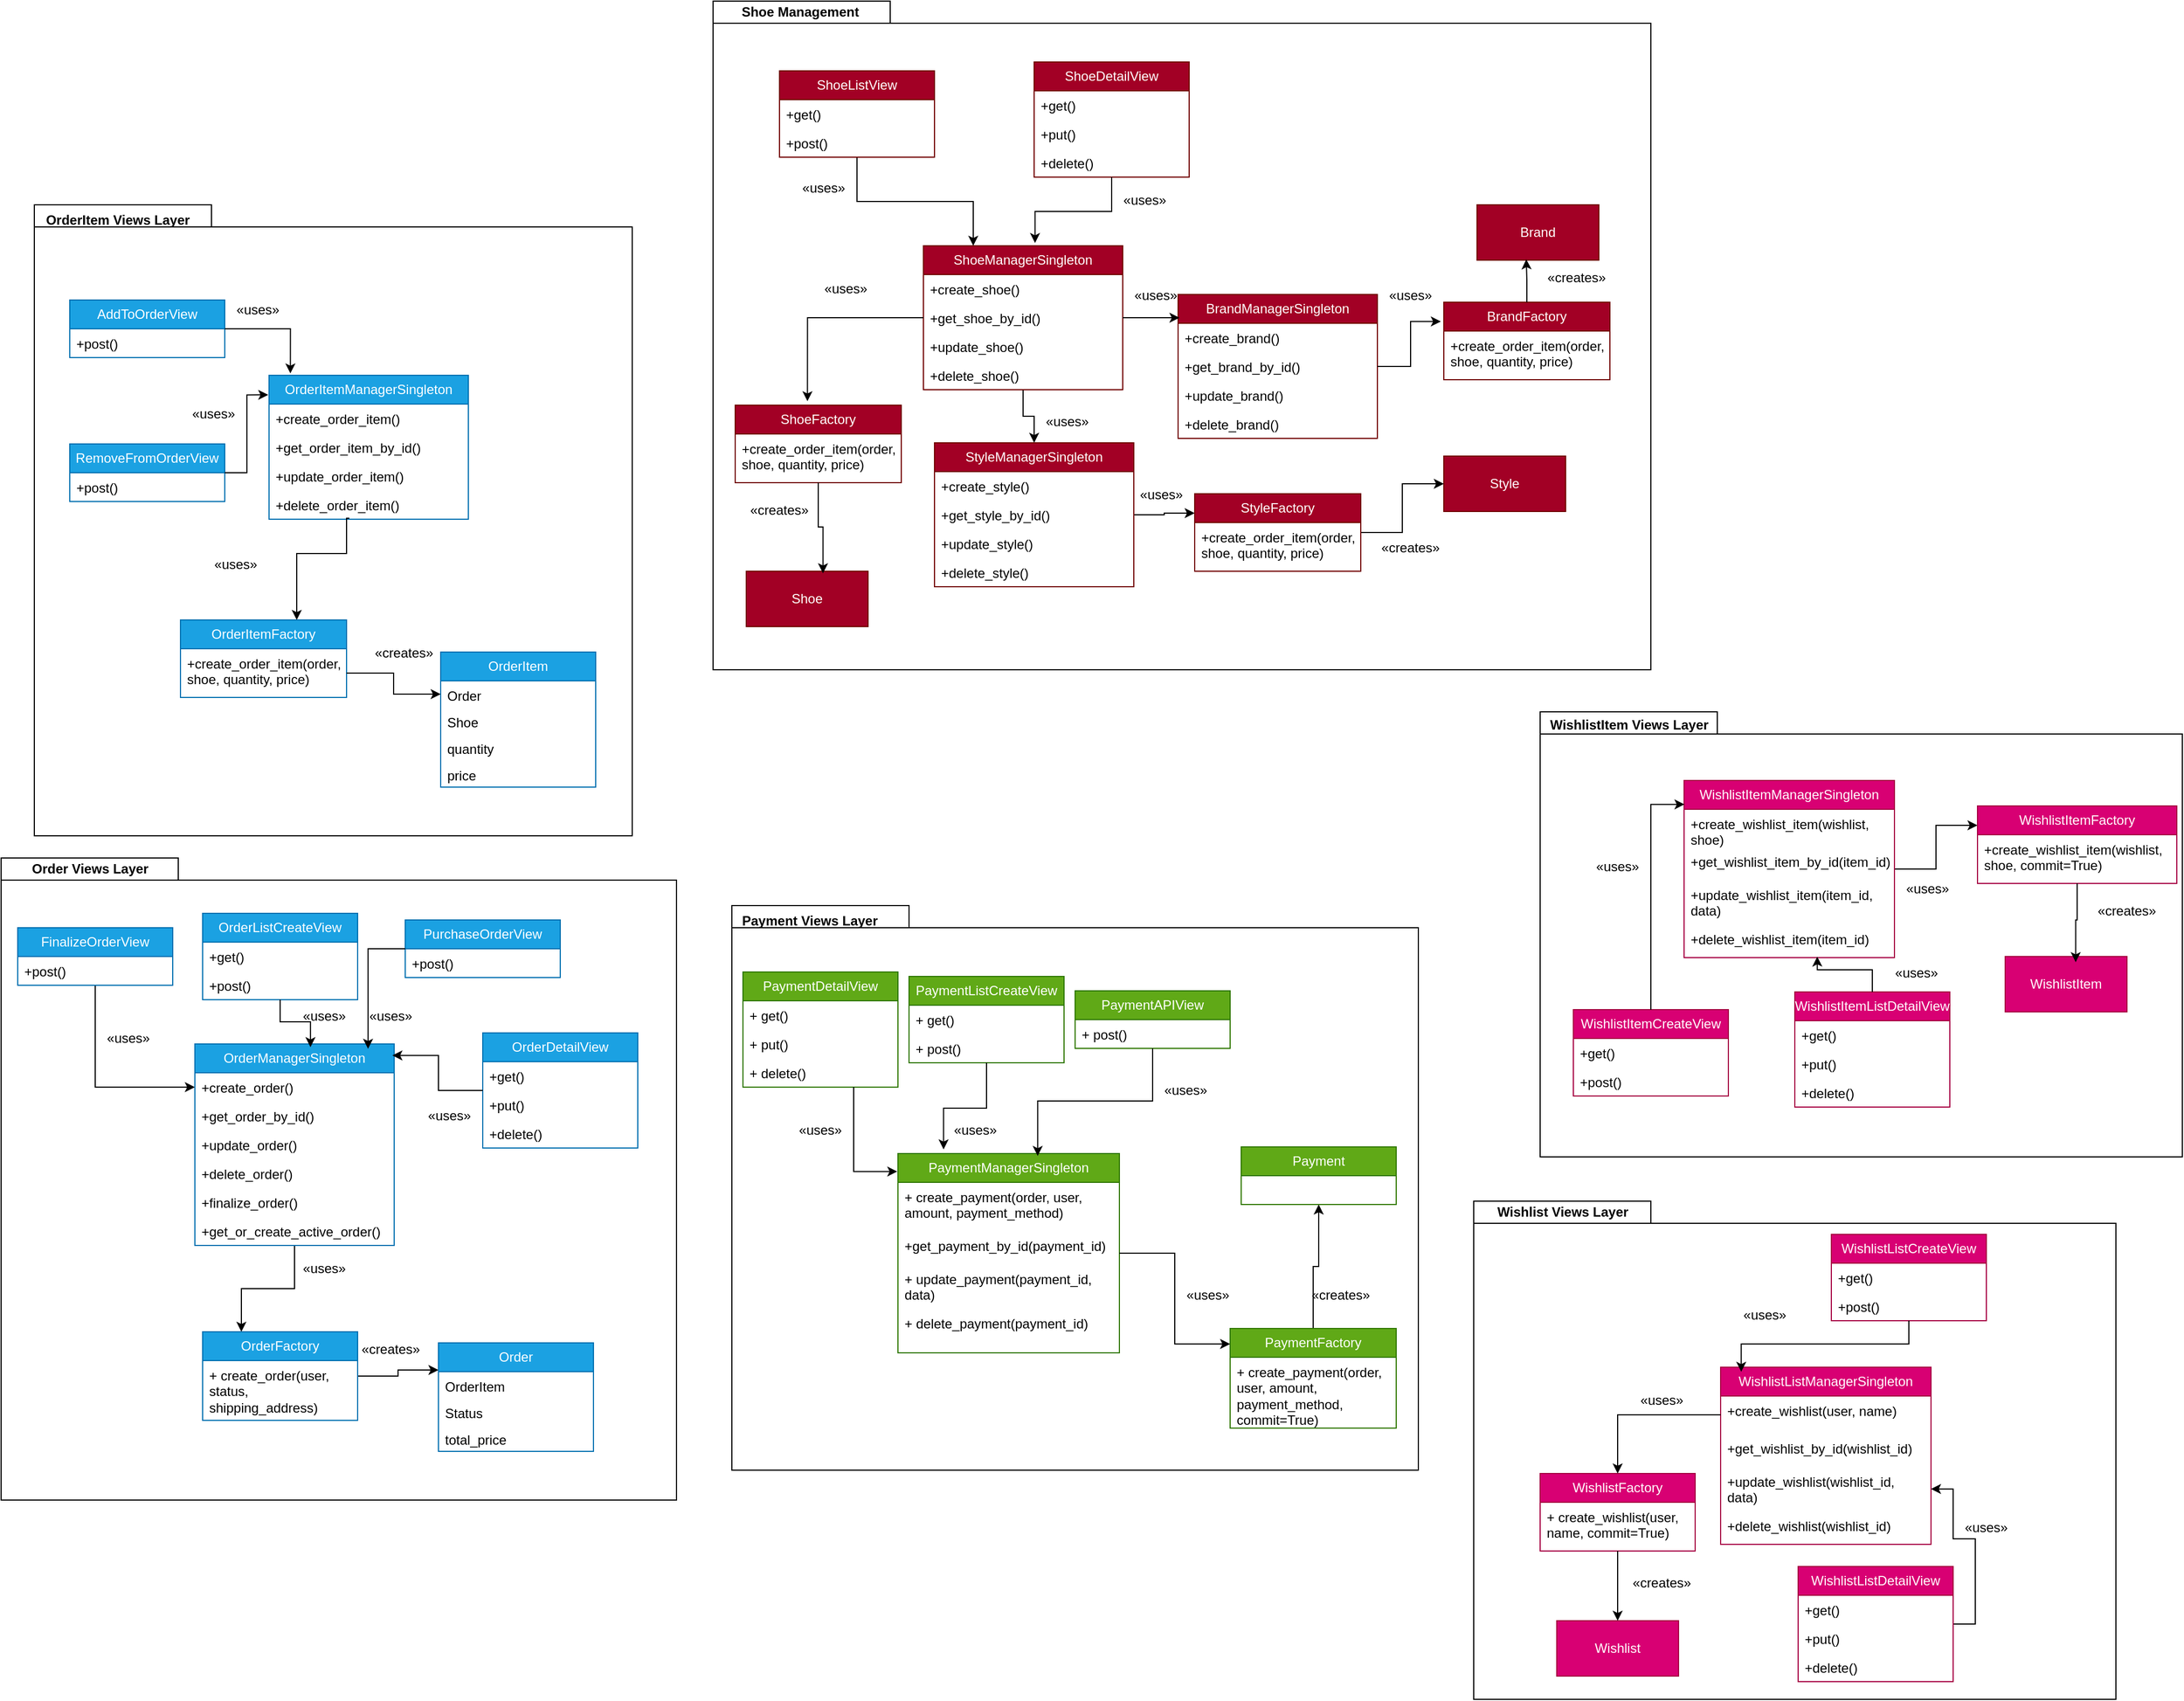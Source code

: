 <mxfile version="26.1.1">
  <diagram name="Page-1" id="ISlPZ9czA1P53aF_u-li">
    <mxGraphModel dx="3176" dy="3213" grid="1" gridSize="10" guides="1" tooltips="1" connect="1" arrows="1" fold="1" page="1" pageScale="1" pageWidth="827" pageHeight="1169" math="0" shadow="0">
      <root>
        <mxCell id="0" />
        <mxCell id="1" parent="0" />
        <mxCell id="ctU_p67GkgNmKsGkajiW-1" value="" style="shape=folder;fontStyle=1;spacingTop=10;tabWidth=160;tabHeight=20;tabPosition=left;html=1;whiteSpace=wrap;" vertex="1" parent="1">
          <mxGeometry x="20" y="-10" width="610" height="580" as="geometry" />
        </mxCell>
        <mxCell id="ctU_p67GkgNmKsGkajiW-3" value="Order Views Layer" style="text;align=center;fontStyle=1;verticalAlign=middle;spacingLeft=3;spacingRight=3;rotatable=0;points=[[0,0.5],[1,0.5]];portConstraint=eastwest;html=1;" vertex="1" parent="1">
          <mxGeometry x="40" y="-10" width="120" height="20" as="geometry" />
        </mxCell>
        <mxCell id="ctU_p67GkgNmKsGkajiW-4" value="OrderListCreateView" style="swimlane;fontStyle=0;childLayout=stackLayout;horizontal=1;startSize=26;fillColor=#1ba1e2;horizontalStack=0;resizeParent=1;resizeParentMax=0;resizeLast=0;collapsible=1;marginBottom=0;whiteSpace=wrap;html=1;fontColor=#ffffff;strokeColor=#006EAF;" vertex="1" parent="1">
          <mxGeometry x="202" y="40" width="140" height="78" as="geometry" />
        </mxCell>
        <mxCell id="ctU_p67GkgNmKsGkajiW-5" value="+get()" style="text;strokeColor=none;fillColor=none;align=left;verticalAlign=top;spacingLeft=4;spacingRight=4;overflow=hidden;rotatable=0;points=[[0,0.5],[1,0.5]];portConstraint=eastwest;whiteSpace=wrap;html=1;" vertex="1" parent="ctU_p67GkgNmKsGkajiW-4">
          <mxGeometry y="26" width="140" height="26" as="geometry" />
        </mxCell>
        <mxCell id="ctU_p67GkgNmKsGkajiW-6" value="+post()" style="text;strokeColor=none;fillColor=none;align=left;verticalAlign=top;spacingLeft=4;spacingRight=4;overflow=hidden;rotatable=0;points=[[0,0.5],[1,0.5]];portConstraint=eastwest;whiteSpace=wrap;html=1;" vertex="1" parent="ctU_p67GkgNmKsGkajiW-4">
          <mxGeometry y="52" width="140" height="26" as="geometry" />
        </mxCell>
        <mxCell id="ctU_p67GkgNmKsGkajiW-8" value="OrderDetailView" style="swimlane;fontStyle=0;childLayout=stackLayout;horizontal=1;startSize=26;fillColor=#1ba1e2;horizontalStack=0;resizeParent=1;resizeParentMax=0;resizeLast=0;collapsible=1;marginBottom=0;whiteSpace=wrap;html=1;fontColor=#ffffff;strokeColor=#006EAF;" vertex="1" parent="1">
          <mxGeometry x="455" y="148" width="140" height="104" as="geometry" />
        </mxCell>
        <mxCell id="ctU_p67GkgNmKsGkajiW-9" value="+get()" style="text;strokeColor=none;fillColor=none;align=left;verticalAlign=top;spacingLeft=4;spacingRight=4;overflow=hidden;rotatable=0;points=[[0,0.5],[1,0.5]];portConstraint=eastwest;whiteSpace=wrap;html=1;" vertex="1" parent="ctU_p67GkgNmKsGkajiW-8">
          <mxGeometry y="26" width="140" height="26" as="geometry" />
        </mxCell>
        <mxCell id="ctU_p67GkgNmKsGkajiW-10" value="+put()" style="text;strokeColor=none;fillColor=none;align=left;verticalAlign=top;spacingLeft=4;spacingRight=4;overflow=hidden;rotatable=0;points=[[0,0.5],[1,0.5]];portConstraint=eastwest;whiteSpace=wrap;html=1;" vertex="1" parent="ctU_p67GkgNmKsGkajiW-8">
          <mxGeometry y="52" width="140" height="26" as="geometry" />
        </mxCell>
        <mxCell id="ctU_p67GkgNmKsGkajiW-11" value="+delete()" style="text;strokeColor=none;fillColor=none;align=left;verticalAlign=top;spacingLeft=4;spacingRight=4;overflow=hidden;rotatable=0;points=[[0,0.5],[1,0.5]];portConstraint=eastwest;whiteSpace=wrap;html=1;" vertex="1" parent="ctU_p67GkgNmKsGkajiW-8">
          <mxGeometry y="78" width="140" height="26" as="geometry" />
        </mxCell>
        <mxCell id="ctU_p67GkgNmKsGkajiW-52" style="edgeStyle=orthogonalEdgeStyle;rounded=0;orthogonalLoop=1;jettySize=auto;html=1;entryX=0;entryY=0.5;entryDx=0;entryDy=0;" edge="1" parent="1" source="ctU_p67GkgNmKsGkajiW-18" target="ctU_p67GkgNmKsGkajiW-23">
          <mxGeometry relative="1" as="geometry" />
        </mxCell>
        <mxCell id="ctU_p67GkgNmKsGkajiW-18" value="FinalizeOrderView" style="swimlane;fontStyle=0;childLayout=stackLayout;horizontal=1;startSize=26;fillColor=#1ba1e2;horizontalStack=0;resizeParent=1;resizeParentMax=0;resizeLast=0;collapsible=1;marginBottom=0;whiteSpace=wrap;html=1;fontColor=#ffffff;strokeColor=#006EAF;" vertex="1" parent="1">
          <mxGeometry x="35" y="53" width="140" height="52" as="geometry" />
        </mxCell>
        <mxCell id="ctU_p67GkgNmKsGkajiW-19" value="+post()" style="text;strokeColor=none;fillColor=none;align=left;verticalAlign=top;spacingLeft=4;spacingRight=4;overflow=hidden;rotatable=0;points=[[0,0.5],[1,0.5]];portConstraint=eastwest;whiteSpace=wrap;html=1;" vertex="1" parent="ctU_p67GkgNmKsGkajiW-18">
          <mxGeometry y="26" width="140" height="26" as="geometry" />
        </mxCell>
        <mxCell id="ctU_p67GkgNmKsGkajiW-20" value="PurchaseOrderView" style="swimlane;fontStyle=0;childLayout=stackLayout;horizontal=1;startSize=26;fillColor=#1ba1e2;horizontalStack=0;resizeParent=1;resizeParentMax=0;resizeLast=0;collapsible=1;marginBottom=0;whiteSpace=wrap;html=1;fontColor=#ffffff;strokeColor=#006EAF;" vertex="1" parent="1">
          <mxGeometry x="385" y="46" width="140" height="52" as="geometry" />
        </mxCell>
        <mxCell id="ctU_p67GkgNmKsGkajiW-21" value="+post()" style="text;strokeColor=none;fillColor=none;align=left;verticalAlign=top;spacingLeft=4;spacingRight=4;overflow=hidden;rotatable=0;points=[[0,0.5],[1,0.5]];portConstraint=eastwest;whiteSpace=wrap;html=1;" vertex="1" parent="ctU_p67GkgNmKsGkajiW-20">
          <mxGeometry y="26" width="140" height="26" as="geometry" />
        </mxCell>
        <mxCell id="ctU_p67GkgNmKsGkajiW-54" style="edgeStyle=orthogonalEdgeStyle;rounded=0;orthogonalLoop=1;jettySize=auto;html=1;entryX=0.25;entryY=0;entryDx=0;entryDy=0;" edge="1" parent="1" source="ctU_p67GkgNmKsGkajiW-22" target="ctU_p67GkgNmKsGkajiW-29">
          <mxGeometry relative="1" as="geometry" />
        </mxCell>
        <mxCell id="ctU_p67GkgNmKsGkajiW-22" value="OrderManagerSingleton" style="swimlane;fontStyle=0;childLayout=stackLayout;horizontal=1;startSize=26;fillColor=#1ba1e2;horizontalStack=0;resizeParent=1;resizeParentMax=0;resizeLast=0;collapsible=1;marginBottom=0;whiteSpace=wrap;html=1;fontColor=#ffffff;strokeColor=#006EAF;" vertex="1" parent="1">
          <mxGeometry x="195" y="158" width="180" height="182" as="geometry" />
        </mxCell>
        <mxCell id="ctU_p67GkgNmKsGkajiW-23" value="+create_order()" style="text;strokeColor=none;fillColor=none;align=left;verticalAlign=top;spacingLeft=4;spacingRight=4;overflow=hidden;rotatable=0;points=[[0,0.5],[1,0.5]];portConstraint=eastwest;whiteSpace=wrap;html=1;" vertex="1" parent="ctU_p67GkgNmKsGkajiW-22">
          <mxGeometry y="26" width="180" height="26" as="geometry" />
        </mxCell>
        <mxCell id="ctU_p67GkgNmKsGkajiW-24" value="+get_order_by_id()" style="text;strokeColor=none;fillColor=none;align=left;verticalAlign=top;spacingLeft=4;spacingRight=4;overflow=hidden;rotatable=0;points=[[0,0.5],[1,0.5]];portConstraint=eastwest;whiteSpace=wrap;html=1;" vertex="1" parent="ctU_p67GkgNmKsGkajiW-22">
          <mxGeometry y="52" width="180" height="26" as="geometry" />
        </mxCell>
        <mxCell id="ctU_p67GkgNmKsGkajiW-25" value="+update_order()" style="text;strokeColor=none;fillColor=none;align=left;verticalAlign=top;spacingLeft=4;spacingRight=4;overflow=hidden;rotatable=0;points=[[0,0.5],[1,0.5]];portConstraint=eastwest;whiteSpace=wrap;html=1;" vertex="1" parent="ctU_p67GkgNmKsGkajiW-22">
          <mxGeometry y="78" width="180" height="26" as="geometry" />
        </mxCell>
        <mxCell id="ctU_p67GkgNmKsGkajiW-26" value="+delete_order()" style="text;strokeColor=none;fillColor=none;align=left;verticalAlign=top;spacingLeft=4;spacingRight=4;overflow=hidden;rotatable=0;points=[[0,0.5],[1,0.5]];portConstraint=eastwest;whiteSpace=wrap;html=1;" vertex="1" parent="ctU_p67GkgNmKsGkajiW-22">
          <mxGeometry y="104" width="180" height="26" as="geometry" />
        </mxCell>
        <mxCell id="ctU_p67GkgNmKsGkajiW-27" value="+finalize_order()" style="text;strokeColor=none;fillColor=none;align=left;verticalAlign=top;spacingLeft=4;spacingRight=4;overflow=hidden;rotatable=0;points=[[0,0.5],[1,0.5]];portConstraint=eastwest;whiteSpace=wrap;html=1;" vertex="1" parent="ctU_p67GkgNmKsGkajiW-22">
          <mxGeometry y="130" width="180" height="26" as="geometry" />
        </mxCell>
        <mxCell id="ctU_p67GkgNmKsGkajiW-28" value="+get_or_create_active_order()" style="text;strokeColor=none;fillColor=none;align=left;verticalAlign=top;spacingLeft=4;spacingRight=4;overflow=hidden;rotatable=0;points=[[0,0.5],[1,0.5]];portConstraint=eastwest;whiteSpace=wrap;html=1;" vertex="1" parent="ctU_p67GkgNmKsGkajiW-22">
          <mxGeometry y="156" width="180" height="26" as="geometry" />
        </mxCell>
        <mxCell id="ctU_p67GkgNmKsGkajiW-61" style="edgeStyle=orthogonalEdgeStyle;rounded=0;orthogonalLoop=1;jettySize=auto;html=1;entryX=0;entryY=0.25;entryDx=0;entryDy=0;" edge="1" parent="1" source="ctU_p67GkgNmKsGkajiW-29" target="ctU_p67GkgNmKsGkajiW-31">
          <mxGeometry relative="1" as="geometry" />
        </mxCell>
        <mxCell id="ctU_p67GkgNmKsGkajiW-29" value="OrderFactory" style="swimlane;fontStyle=0;childLayout=stackLayout;horizontal=1;startSize=26;fillColor=#1ba1e2;horizontalStack=0;resizeParent=1;resizeParentMax=0;resizeLast=0;collapsible=1;marginBottom=0;whiteSpace=wrap;html=1;fontColor=#ffffff;strokeColor=#006EAF;" vertex="1" parent="1">
          <mxGeometry x="202" y="418" width="140" height="80" as="geometry" />
        </mxCell>
        <mxCell id="ctU_p67GkgNmKsGkajiW-30" value="+ create_order(user, status, shipping_address)" style="text;strokeColor=none;fillColor=none;align=left;verticalAlign=top;spacingLeft=4;spacingRight=4;overflow=hidden;rotatable=0;points=[[0,0.5],[1,0.5]];portConstraint=eastwest;whiteSpace=wrap;html=1;" vertex="1" parent="ctU_p67GkgNmKsGkajiW-29">
          <mxGeometry y="26" width="140" height="54" as="geometry" />
        </mxCell>
        <mxCell id="ctU_p67GkgNmKsGkajiW-31" value="Order" style="swimlane;fontStyle=0;childLayout=stackLayout;horizontal=1;startSize=26;fillColor=#1ba1e2;horizontalStack=0;resizeParent=1;resizeParentMax=0;resizeLast=0;collapsible=1;marginBottom=0;whiteSpace=wrap;html=1;fontColor=#ffffff;strokeColor=#006EAF;" vertex="1" parent="1">
          <mxGeometry x="415" y="428" width="140" height="98" as="geometry" />
        </mxCell>
        <mxCell id="ctU_p67GkgNmKsGkajiW-32" value="OrderItem" style="text;strokeColor=none;fillColor=none;align=left;verticalAlign=top;spacingLeft=4;spacingRight=4;overflow=hidden;rotatable=0;points=[[0,0.5],[1,0.5]];portConstraint=eastwest;whiteSpace=wrap;html=1;" vertex="1" parent="ctU_p67GkgNmKsGkajiW-31">
          <mxGeometry y="26" width="140" height="24" as="geometry" />
        </mxCell>
        <mxCell id="ctU_p67GkgNmKsGkajiW-33" value="Status" style="text;strokeColor=none;fillColor=none;align=left;verticalAlign=top;spacingLeft=4;spacingRight=4;overflow=hidden;rotatable=0;points=[[0,0.5],[1,0.5]];portConstraint=eastwest;whiteSpace=wrap;html=1;" vertex="1" parent="ctU_p67GkgNmKsGkajiW-31">
          <mxGeometry y="50" width="140" height="24" as="geometry" />
        </mxCell>
        <mxCell id="ctU_p67GkgNmKsGkajiW-34" value="total_price" style="text;strokeColor=none;fillColor=none;align=left;verticalAlign=top;spacingLeft=4;spacingRight=4;overflow=hidden;rotatable=0;points=[[0,0.5],[1,0.5]];portConstraint=eastwest;whiteSpace=wrap;html=1;" vertex="1" parent="ctU_p67GkgNmKsGkajiW-31">
          <mxGeometry y="74" width="140" height="24" as="geometry" />
        </mxCell>
        <mxCell id="ctU_p67GkgNmKsGkajiW-50" style="edgeStyle=orthogonalEdgeStyle;rounded=0;orthogonalLoop=1;jettySize=auto;html=1;entryX=0.58;entryY=0.016;entryDx=0;entryDy=0;entryPerimeter=0;" edge="1" parent="1" source="ctU_p67GkgNmKsGkajiW-4" target="ctU_p67GkgNmKsGkajiW-22">
          <mxGeometry relative="1" as="geometry" />
        </mxCell>
        <mxCell id="ctU_p67GkgNmKsGkajiW-51" style="edgeStyle=orthogonalEdgeStyle;rounded=0;orthogonalLoop=1;jettySize=auto;html=1;entryX=0.869;entryY=0.024;entryDx=0;entryDy=0;entryPerimeter=0;" edge="1" parent="1" source="ctU_p67GkgNmKsGkajiW-20" target="ctU_p67GkgNmKsGkajiW-22">
          <mxGeometry relative="1" as="geometry" />
        </mxCell>
        <mxCell id="ctU_p67GkgNmKsGkajiW-53" style="edgeStyle=orthogonalEdgeStyle;rounded=0;orthogonalLoop=1;jettySize=auto;html=1;entryX=0.991;entryY=0.057;entryDx=0;entryDy=0;entryPerimeter=0;" edge="1" parent="1" source="ctU_p67GkgNmKsGkajiW-8" target="ctU_p67GkgNmKsGkajiW-22">
          <mxGeometry relative="1" as="geometry" />
        </mxCell>
        <mxCell id="ctU_p67GkgNmKsGkajiW-55" value="«uses»" style="text;html=1;align=center;verticalAlign=middle;whiteSpace=wrap;rounded=0;" vertex="1" parent="1">
          <mxGeometry x="282" y="118" width="60" height="30" as="geometry" />
        </mxCell>
        <mxCell id="ctU_p67GkgNmKsGkajiW-57" value="«uses»" style="text;html=1;align=center;verticalAlign=middle;whiteSpace=wrap;rounded=0;" vertex="1" parent="1">
          <mxGeometry x="105" y="138" width="60" height="30" as="geometry" />
        </mxCell>
        <mxCell id="ctU_p67GkgNmKsGkajiW-58" value="«uses»" style="text;html=1;align=center;verticalAlign=middle;whiteSpace=wrap;rounded=0;" vertex="1" parent="1">
          <mxGeometry x="342" y="118" width="60" height="30" as="geometry" />
        </mxCell>
        <mxCell id="ctU_p67GkgNmKsGkajiW-59" value="«uses»" style="text;html=1;align=center;verticalAlign=middle;whiteSpace=wrap;rounded=0;" vertex="1" parent="1">
          <mxGeometry x="395" y="208" width="60" height="30" as="geometry" />
        </mxCell>
        <mxCell id="ctU_p67GkgNmKsGkajiW-60" value="«uses»" style="text;html=1;align=center;verticalAlign=middle;whiteSpace=wrap;rounded=0;" vertex="1" parent="1">
          <mxGeometry x="282" y="346" width="60" height="30" as="geometry" />
        </mxCell>
        <mxCell id="ctU_p67GkgNmKsGkajiW-62" value="«creates»" style="text;html=1;align=center;verticalAlign=middle;whiteSpace=wrap;rounded=0;" vertex="1" parent="1">
          <mxGeometry x="342" y="419" width="60" height="30" as="geometry" />
        </mxCell>
        <mxCell id="ctU_p67GkgNmKsGkajiW-73" value="" style="shape=folder;fontStyle=1;spacingTop=10;tabWidth=160;tabHeight=20;tabPosition=left;html=1;whiteSpace=wrap;" vertex="1" parent="1">
          <mxGeometry x="50" y="-600" width="540" height="570" as="geometry" />
        </mxCell>
        <mxCell id="ctU_p67GkgNmKsGkajiW-74" value="OrderItem Views Layer" style="text;align=center;fontStyle=1;verticalAlign=middle;spacingLeft=3;spacingRight=3;rotatable=0;points=[[0,0.5],[1,0.5]];portConstraint=eastwest;html=1;" vertex="1" parent="1">
          <mxGeometry x="65" y="-596" width="120" height="20" as="geometry" />
        </mxCell>
        <mxCell id="ctU_p67GkgNmKsGkajiW-12" value="AddToOrderView" style="swimlane;fontStyle=0;childLayout=stackLayout;horizontal=1;startSize=26;fillColor=#1ba1e2;horizontalStack=0;resizeParent=1;resizeParentMax=0;resizeLast=0;collapsible=1;marginBottom=0;whiteSpace=wrap;html=1;fontColor=#ffffff;strokeColor=#006EAF;" vertex="1" parent="1">
          <mxGeometry x="82" y="-514" width="140" height="52" as="geometry" />
        </mxCell>
        <mxCell id="ctU_p67GkgNmKsGkajiW-13" value="+post()" style="text;strokeColor=none;fillColor=none;align=left;verticalAlign=top;spacingLeft=4;spacingRight=4;overflow=hidden;rotatable=0;points=[[0,0.5],[1,0.5]];portConstraint=eastwest;whiteSpace=wrap;html=1;" vertex="1" parent="ctU_p67GkgNmKsGkajiW-12">
          <mxGeometry y="26" width="140" height="26" as="geometry" />
        </mxCell>
        <mxCell id="ctU_p67GkgNmKsGkajiW-16" value="RemoveFromOrderView" style="swimlane;fontStyle=0;childLayout=stackLayout;horizontal=1;startSize=26;fillColor=#1ba1e2;horizontalStack=0;resizeParent=1;resizeParentMax=0;resizeLast=0;collapsible=1;marginBottom=0;whiteSpace=wrap;html=1;fontColor=#ffffff;strokeColor=#006EAF;" vertex="1" parent="1">
          <mxGeometry x="82" y="-384" width="140" height="52" as="geometry" />
        </mxCell>
        <mxCell id="ctU_p67GkgNmKsGkajiW-17" value="+post()" style="text;strokeColor=none;fillColor=none;align=left;verticalAlign=top;spacingLeft=4;spacingRight=4;overflow=hidden;rotatable=0;points=[[0,0.5],[1,0.5]];portConstraint=eastwest;whiteSpace=wrap;html=1;" vertex="1" parent="ctU_p67GkgNmKsGkajiW-16">
          <mxGeometry y="26" width="140" height="26" as="geometry" />
        </mxCell>
        <mxCell id="ctU_p67GkgNmKsGkajiW-35" value="OrderItemManagerSingleton" style="swimlane;fontStyle=0;childLayout=stackLayout;horizontal=1;startSize=26;fillColor=#1ba1e2;horizontalStack=0;resizeParent=1;resizeParentMax=0;resizeLast=0;collapsible=1;marginBottom=0;whiteSpace=wrap;html=1;fontColor=#ffffff;strokeColor=#006EAF;" vertex="1" parent="1">
          <mxGeometry x="262" y="-446" width="180" height="130" as="geometry" />
        </mxCell>
        <mxCell id="ctU_p67GkgNmKsGkajiW-36" value="+create_order_item()" style="text;strokeColor=none;fillColor=none;align=left;verticalAlign=top;spacingLeft=4;spacingRight=4;overflow=hidden;rotatable=0;points=[[0,0.5],[1,0.5]];portConstraint=eastwest;whiteSpace=wrap;html=1;" vertex="1" parent="ctU_p67GkgNmKsGkajiW-35">
          <mxGeometry y="26" width="180" height="26" as="geometry" />
        </mxCell>
        <mxCell id="ctU_p67GkgNmKsGkajiW-37" value="&lt;div&gt;+get_order_item_by_id()&lt;/div&gt;&lt;div&gt;&lt;br&gt;&lt;/div&gt;" style="text;strokeColor=none;fillColor=none;align=left;verticalAlign=top;spacingLeft=4;spacingRight=4;overflow=hidden;rotatable=0;points=[[0,0.5],[1,0.5]];portConstraint=eastwest;whiteSpace=wrap;html=1;" vertex="1" parent="ctU_p67GkgNmKsGkajiW-35">
          <mxGeometry y="52" width="180" height="26" as="geometry" />
        </mxCell>
        <mxCell id="ctU_p67GkgNmKsGkajiW-38" value="+update_order_item()" style="text;strokeColor=none;fillColor=none;align=left;verticalAlign=top;spacingLeft=4;spacingRight=4;overflow=hidden;rotatable=0;points=[[0,0.5],[1,0.5]];portConstraint=eastwest;whiteSpace=wrap;html=1;" vertex="1" parent="ctU_p67GkgNmKsGkajiW-35">
          <mxGeometry y="78" width="180" height="26" as="geometry" />
        </mxCell>
        <mxCell id="ctU_p67GkgNmKsGkajiW-39" value="+delete_order_item()" style="text;strokeColor=none;fillColor=none;align=left;verticalAlign=top;spacingLeft=4;spacingRight=4;overflow=hidden;rotatable=0;points=[[0,0.5],[1,0.5]];portConstraint=eastwest;whiteSpace=wrap;html=1;" vertex="1" parent="ctU_p67GkgNmKsGkajiW-35">
          <mxGeometry y="104" width="180" height="26" as="geometry" />
        </mxCell>
        <mxCell id="ctU_p67GkgNmKsGkajiW-42" value="OrderItemFactory" style="swimlane;fontStyle=0;childLayout=stackLayout;horizontal=1;startSize=26;fillColor=#1ba1e2;horizontalStack=0;resizeParent=1;resizeParentMax=0;resizeLast=0;collapsible=1;marginBottom=0;whiteSpace=wrap;html=1;fontColor=#ffffff;strokeColor=#006EAF;" vertex="1" parent="1">
          <mxGeometry x="182" y="-225" width="150" height="70" as="geometry" />
        </mxCell>
        <mxCell id="ctU_p67GkgNmKsGkajiW-43" value="&lt;div&gt;+create_order_item(order, shoe, quantity, price)&lt;/div&gt;&lt;div&gt;&lt;br&gt;&lt;/div&gt;" style="text;strokeColor=none;fillColor=none;align=left;verticalAlign=top;spacingLeft=4;spacingRight=4;overflow=hidden;rotatable=0;points=[[0,0.5],[1,0.5]];portConstraint=eastwest;whiteSpace=wrap;html=1;" vertex="1" parent="ctU_p67GkgNmKsGkajiW-42">
          <mxGeometry y="26" width="150" height="44" as="geometry" />
        </mxCell>
        <mxCell id="ctU_p67GkgNmKsGkajiW-44" value="OrderItem" style="swimlane;fontStyle=0;childLayout=stackLayout;horizontal=1;startSize=26;fillColor=#1ba1e2;horizontalStack=0;resizeParent=1;resizeParentMax=0;resizeLast=0;collapsible=1;marginBottom=0;whiteSpace=wrap;html=1;fontColor=#ffffff;strokeColor=#006EAF;" vertex="1" parent="1">
          <mxGeometry x="417" y="-196" width="140" height="122" as="geometry" />
        </mxCell>
        <mxCell id="ctU_p67GkgNmKsGkajiW-45" value="Order" style="text;strokeColor=none;fillColor=none;align=left;verticalAlign=top;spacingLeft=4;spacingRight=4;overflow=hidden;rotatable=0;points=[[0,0.5],[1,0.5]];portConstraint=eastwest;whiteSpace=wrap;html=1;" vertex="1" parent="ctU_p67GkgNmKsGkajiW-44">
          <mxGeometry y="26" width="140" height="24" as="geometry" />
        </mxCell>
        <mxCell id="ctU_p67GkgNmKsGkajiW-46" value="Shoe" style="text;strokeColor=none;fillColor=none;align=left;verticalAlign=top;spacingLeft=4;spacingRight=4;overflow=hidden;rotatable=0;points=[[0,0.5],[1,0.5]];portConstraint=eastwest;whiteSpace=wrap;html=1;" vertex="1" parent="ctU_p67GkgNmKsGkajiW-44">
          <mxGeometry y="50" width="140" height="24" as="geometry" />
        </mxCell>
        <mxCell id="ctU_p67GkgNmKsGkajiW-47" value="quantity" style="text;strokeColor=none;fillColor=none;align=left;verticalAlign=top;spacingLeft=4;spacingRight=4;overflow=hidden;rotatable=0;points=[[0,0.5],[1,0.5]];portConstraint=eastwest;whiteSpace=wrap;html=1;" vertex="1" parent="ctU_p67GkgNmKsGkajiW-44">
          <mxGeometry y="74" width="140" height="24" as="geometry" />
        </mxCell>
        <mxCell id="ctU_p67GkgNmKsGkajiW-48" value="price" style="text;strokeColor=none;fillColor=none;align=left;verticalAlign=top;spacingLeft=4;spacingRight=4;overflow=hidden;rotatable=0;points=[[0,0.5],[1,0.5]];portConstraint=eastwest;whiteSpace=wrap;html=1;" vertex="1" parent="ctU_p67GkgNmKsGkajiW-44">
          <mxGeometry y="98" width="140" height="24" as="geometry" />
        </mxCell>
        <mxCell id="ctU_p67GkgNmKsGkajiW-63" style="edgeStyle=orthogonalEdgeStyle;rounded=0;orthogonalLoop=1;jettySize=auto;html=1;entryX=0.107;entryY=-0.013;entryDx=0;entryDy=0;entryPerimeter=0;" edge="1" parent="1" source="ctU_p67GkgNmKsGkajiW-12" target="ctU_p67GkgNmKsGkajiW-35">
          <mxGeometry relative="1" as="geometry" />
        </mxCell>
        <mxCell id="ctU_p67GkgNmKsGkajiW-64" value="«uses»" style="text;html=1;align=center;verticalAlign=middle;whiteSpace=wrap;rounded=0;" vertex="1" parent="1">
          <mxGeometry x="222" y="-520" width="60" height="30" as="geometry" />
        </mxCell>
        <mxCell id="ctU_p67GkgNmKsGkajiW-65" style="edgeStyle=orthogonalEdgeStyle;rounded=0;orthogonalLoop=1;jettySize=auto;html=1;entryX=-0.004;entryY=0.136;entryDx=0;entryDy=0;entryPerimeter=0;" edge="1" parent="1" source="ctU_p67GkgNmKsGkajiW-16" target="ctU_p67GkgNmKsGkajiW-35">
          <mxGeometry relative="1" as="geometry" />
        </mxCell>
        <mxCell id="ctU_p67GkgNmKsGkajiW-66" value="«uses»" style="text;html=1;align=center;verticalAlign=middle;whiteSpace=wrap;rounded=0;" vertex="1" parent="1">
          <mxGeometry x="182" y="-426" width="60" height="30" as="geometry" />
        </mxCell>
        <mxCell id="ctU_p67GkgNmKsGkajiW-67" style="edgeStyle=orthogonalEdgeStyle;rounded=0;orthogonalLoop=1;jettySize=auto;html=1;exitX=0.403;exitY=0.967;exitDx=0;exitDy=0;exitPerimeter=0;" edge="1" parent="1" source="ctU_p67GkgNmKsGkajiW-39" target="ctU_p67GkgNmKsGkajiW-42">
          <mxGeometry relative="1" as="geometry">
            <mxPoint x="332" y="-285" as="sourcePoint" />
            <Array as="points">
              <mxPoint x="332" y="-317" />
              <mxPoint x="332" y="-285" />
              <mxPoint x="287" y="-285" />
            </Array>
          </mxGeometry>
        </mxCell>
        <mxCell id="ctU_p67GkgNmKsGkajiW-68" value="«uses»" style="text;html=1;align=center;verticalAlign=middle;whiteSpace=wrap;rounded=0;" vertex="1" parent="1">
          <mxGeometry x="202" y="-290" width="60" height="30" as="geometry" />
        </mxCell>
        <mxCell id="ctU_p67GkgNmKsGkajiW-69" value="«creates»" style="text;html=1;align=center;verticalAlign=middle;whiteSpace=wrap;rounded=0;" vertex="1" parent="1">
          <mxGeometry x="354" y="-210" width="60" height="30" as="geometry" />
        </mxCell>
        <mxCell id="ctU_p67GkgNmKsGkajiW-72" style="edgeStyle=orthogonalEdgeStyle;rounded=0;orthogonalLoop=1;jettySize=auto;html=1;entryX=0;entryY=0.5;entryDx=0;entryDy=0;" edge="1" parent="1" source="ctU_p67GkgNmKsGkajiW-43" target="ctU_p67GkgNmKsGkajiW-45">
          <mxGeometry relative="1" as="geometry" />
        </mxCell>
        <mxCell id="ctU_p67GkgNmKsGkajiW-106" value="" style="shape=folder;fontStyle=1;spacingTop=10;tabWidth=160;tabHeight=20;tabPosition=left;html=1;whiteSpace=wrap;" vertex="1" parent="1">
          <mxGeometry x="680" y="33" width="620" height="510" as="geometry" />
        </mxCell>
        <mxCell id="ctU_p67GkgNmKsGkajiW-107" value="Payment Views Layer" style="text;align=center;fontStyle=1;verticalAlign=middle;spacingLeft=3;spacingRight=3;rotatable=0;points=[[0,0.5],[1,0.5]];portConstraint=eastwest;html=1;" vertex="1" parent="1">
          <mxGeometry x="690" y="37" width="120" height="20" as="geometry" />
        </mxCell>
        <mxCell id="ctU_p67GkgNmKsGkajiW-75" value="PaymentListCreateView" style="swimlane;fontStyle=0;childLayout=stackLayout;horizontal=1;startSize=26;fillColor=#60a917;horizontalStack=0;resizeParent=1;resizeParentMax=0;resizeLast=0;collapsible=1;marginBottom=0;whiteSpace=wrap;html=1;fontColor=#ffffff;strokeColor=#2D7600;" vertex="1" parent="1">
          <mxGeometry x="840" y="97" width="140" height="78" as="geometry" />
        </mxCell>
        <mxCell id="ctU_p67GkgNmKsGkajiW-76" value="+ get()" style="text;strokeColor=none;fillColor=none;align=left;verticalAlign=top;spacingLeft=4;spacingRight=4;overflow=hidden;rotatable=0;points=[[0,0.5],[1,0.5]];portConstraint=eastwest;whiteSpace=wrap;html=1;" vertex="1" parent="ctU_p67GkgNmKsGkajiW-75">
          <mxGeometry y="26" width="140" height="26" as="geometry" />
        </mxCell>
        <mxCell id="ctU_p67GkgNmKsGkajiW-77" value="+ post()" style="text;strokeColor=none;fillColor=none;align=left;verticalAlign=top;spacingLeft=4;spacingRight=4;overflow=hidden;rotatable=0;points=[[0,0.5],[1,0.5]];portConstraint=eastwest;whiteSpace=wrap;html=1;" vertex="1" parent="ctU_p67GkgNmKsGkajiW-75">
          <mxGeometry y="52" width="140" height="26" as="geometry" />
        </mxCell>
        <mxCell id="ctU_p67GkgNmKsGkajiW-79" value="PaymentDetailView" style="swimlane;fontStyle=0;childLayout=stackLayout;horizontal=1;startSize=26;fillColor=#60a917;horizontalStack=0;resizeParent=1;resizeParentMax=0;resizeLast=0;collapsible=1;marginBottom=0;whiteSpace=wrap;html=1;fontColor=#ffffff;strokeColor=#2D7600;" vertex="1" parent="1">
          <mxGeometry x="690" y="93" width="140" height="104" as="geometry" />
        </mxCell>
        <mxCell id="ctU_p67GkgNmKsGkajiW-80" value="+ get()" style="text;strokeColor=none;fillColor=none;align=left;verticalAlign=top;spacingLeft=4;spacingRight=4;overflow=hidden;rotatable=0;points=[[0,0.5],[1,0.5]];portConstraint=eastwest;whiteSpace=wrap;html=1;" vertex="1" parent="ctU_p67GkgNmKsGkajiW-79">
          <mxGeometry y="26" width="140" height="26" as="geometry" />
        </mxCell>
        <mxCell id="ctU_p67GkgNmKsGkajiW-81" value="+ put()" style="text;strokeColor=none;fillColor=none;align=left;verticalAlign=top;spacingLeft=4;spacingRight=4;overflow=hidden;rotatable=0;points=[[0,0.5],[1,0.5]];portConstraint=eastwest;whiteSpace=wrap;html=1;" vertex="1" parent="ctU_p67GkgNmKsGkajiW-79">
          <mxGeometry y="52" width="140" height="26" as="geometry" />
        </mxCell>
        <mxCell id="ctU_p67GkgNmKsGkajiW-82" value="+ delete()" style="text;strokeColor=none;fillColor=none;align=left;verticalAlign=top;spacingLeft=4;spacingRight=4;overflow=hidden;rotatable=0;points=[[0,0.5],[1,0.5]];portConstraint=eastwest;whiteSpace=wrap;html=1;" vertex="1" parent="ctU_p67GkgNmKsGkajiW-79">
          <mxGeometry y="78" width="140" height="26" as="geometry" />
        </mxCell>
        <mxCell id="ctU_p67GkgNmKsGkajiW-83" value="PaymentAPIView" style="swimlane;fontStyle=0;childLayout=stackLayout;horizontal=1;startSize=26;fillColor=#60a917;horizontalStack=0;resizeParent=1;resizeParentMax=0;resizeLast=0;collapsible=1;marginBottom=0;whiteSpace=wrap;html=1;fontColor=#ffffff;strokeColor=#2D7600;" vertex="1" parent="1">
          <mxGeometry x="990" y="110" width="140" height="52" as="geometry" />
        </mxCell>
        <mxCell id="ctU_p67GkgNmKsGkajiW-85" value="+ post()" style="text;strokeColor=none;fillColor=none;align=left;verticalAlign=top;spacingLeft=4;spacingRight=4;overflow=hidden;rotatable=0;points=[[0,0.5],[1,0.5]];portConstraint=eastwest;whiteSpace=wrap;html=1;" vertex="1" parent="ctU_p67GkgNmKsGkajiW-83">
          <mxGeometry y="26" width="140" height="26" as="geometry" />
        </mxCell>
        <mxCell id="ctU_p67GkgNmKsGkajiW-86" value="PaymentManagerSingleton" style="swimlane;fontStyle=0;childLayout=stackLayout;horizontal=1;startSize=26;fillColor=#60a917;horizontalStack=0;resizeParent=1;resizeParentMax=0;resizeLast=0;collapsible=1;marginBottom=0;whiteSpace=wrap;html=1;fontColor=#ffffff;strokeColor=#2D7600;" vertex="1" parent="1">
          <mxGeometry x="830" y="257" width="200" height="180" as="geometry" />
        </mxCell>
        <mxCell id="ctU_p67GkgNmKsGkajiW-87" value="+ create_payment(order, user, amount, payment_method)" style="text;strokeColor=none;fillColor=none;align=left;verticalAlign=top;spacingLeft=4;spacingRight=4;overflow=hidden;rotatable=0;points=[[0,0.5],[1,0.5]];portConstraint=eastwest;whiteSpace=wrap;html=1;" vertex="1" parent="ctU_p67GkgNmKsGkajiW-86">
          <mxGeometry y="26" width="200" height="44" as="geometry" />
        </mxCell>
        <mxCell id="ctU_p67GkgNmKsGkajiW-88" value="+get_payment_by_id(payment_id)" style="text;strokeColor=none;fillColor=none;align=left;verticalAlign=top;spacingLeft=4;spacingRight=4;overflow=hidden;rotatable=0;points=[[0,0.5],[1,0.5]];portConstraint=eastwest;whiteSpace=wrap;html=1;" vertex="1" parent="ctU_p67GkgNmKsGkajiW-86">
          <mxGeometry y="70" width="200" height="30" as="geometry" />
        </mxCell>
        <mxCell id="ctU_p67GkgNmKsGkajiW-89" value="+ update_payment(payment_id, data)" style="text;strokeColor=none;fillColor=none;align=left;verticalAlign=top;spacingLeft=4;spacingRight=4;overflow=hidden;rotatable=0;points=[[0,0.5],[1,0.5]];portConstraint=eastwest;whiteSpace=wrap;html=1;" vertex="1" parent="ctU_p67GkgNmKsGkajiW-86">
          <mxGeometry y="100" width="200" height="40" as="geometry" />
        </mxCell>
        <mxCell id="ctU_p67GkgNmKsGkajiW-90" value="+ delete_payment(payment_id)" style="text;strokeColor=none;fillColor=none;align=left;verticalAlign=top;spacingLeft=4;spacingRight=4;overflow=hidden;rotatable=0;points=[[0,0.5],[1,0.5]];portConstraint=eastwest;whiteSpace=wrap;html=1;" vertex="1" parent="ctU_p67GkgNmKsGkajiW-86">
          <mxGeometry y="140" width="200" height="40" as="geometry" />
        </mxCell>
        <mxCell id="ctU_p67GkgNmKsGkajiW-99" style="edgeStyle=orthogonalEdgeStyle;rounded=0;orthogonalLoop=1;jettySize=auto;html=1;entryX=0.5;entryY=1;entryDx=0;entryDy=0;" edge="1" parent="1" source="ctU_p67GkgNmKsGkajiW-91" target="ctU_p67GkgNmKsGkajiW-93">
          <mxGeometry relative="1" as="geometry" />
        </mxCell>
        <mxCell id="ctU_p67GkgNmKsGkajiW-91" value="PaymentFactory" style="swimlane;fontStyle=0;childLayout=stackLayout;horizontal=1;startSize=26;fillColor=#60a917;horizontalStack=0;resizeParent=1;resizeParentMax=0;resizeLast=0;collapsible=1;marginBottom=0;whiteSpace=wrap;html=1;fontColor=#ffffff;strokeColor=#2D7600;" vertex="1" parent="1">
          <mxGeometry x="1130" y="415" width="150" height="90" as="geometry" />
        </mxCell>
        <mxCell id="ctU_p67GkgNmKsGkajiW-92" value="+ create_payment(order, user, amount, payment_method, commit=True)" style="text;strokeColor=none;fillColor=none;align=left;verticalAlign=top;spacingLeft=4;spacingRight=4;overflow=hidden;rotatable=0;points=[[0,0.5],[1,0.5]];portConstraint=eastwest;whiteSpace=wrap;html=1;" vertex="1" parent="ctU_p67GkgNmKsGkajiW-91">
          <mxGeometry y="26" width="150" height="64" as="geometry" />
        </mxCell>
        <mxCell id="ctU_p67GkgNmKsGkajiW-93" value="Payment" style="swimlane;fontStyle=0;childLayout=stackLayout;horizontal=1;startSize=26;fillColor=#60a917;horizontalStack=0;resizeParent=1;resizeParentMax=0;resizeLast=0;collapsible=1;marginBottom=0;whiteSpace=wrap;html=1;fontColor=#ffffff;strokeColor=#2D7600;" vertex="1" parent="1">
          <mxGeometry x="1140" y="251" width="140" height="52" as="geometry" />
        </mxCell>
        <mxCell id="ctU_p67GkgNmKsGkajiW-95" style="edgeStyle=orthogonalEdgeStyle;rounded=0;orthogonalLoop=1;jettySize=auto;html=1;entryX=-0.003;entryY=0.09;entryDx=0;entryDy=0;entryPerimeter=0;" edge="1" parent="1" source="ctU_p67GkgNmKsGkajiW-79" target="ctU_p67GkgNmKsGkajiW-86">
          <mxGeometry relative="1" as="geometry">
            <Array as="points">
              <mxPoint x="790" y="143.0" />
              <mxPoint x="790" y="273" />
            </Array>
          </mxGeometry>
        </mxCell>
        <mxCell id="ctU_p67GkgNmKsGkajiW-96" style="edgeStyle=orthogonalEdgeStyle;rounded=0;orthogonalLoop=1;jettySize=auto;html=1;entryX=0.206;entryY=-0.021;entryDx=0;entryDy=0;entryPerimeter=0;" edge="1" parent="1" source="ctU_p67GkgNmKsGkajiW-75" target="ctU_p67GkgNmKsGkajiW-86">
          <mxGeometry relative="1" as="geometry" />
        </mxCell>
        <mxCell id="ctU_p67GkgNmKsGkajiW-97" style="edgeStyle=orthogonalEdgeStyle;rounded=0;orthogonalLoop=1;jettySize=auto;html=1;entryX=0.631;entryY=0.012;entryDx=0;entryDy=0;entryPerimeter=0;" edge="1" parent="1" source="ctU_p67GkgNmKsGkajiW-83" target="ctU_p67GkgNmKsGkajiW-86">
          <mxGeometry relative="1" as="geometry" />
        </mxCell>
        <mxCell id="ctU_p67GkgNmKsGkajiW-98" style="edgeStyle=orthogonalEdgeStyle;rounded=0;orthogonalLoop=1;jettySize=auto;html=1;entryX=0;entryY=0.156;entryDx=0;entryDy=0;entryPerimeter=0;" edge="1" parent="1" source="ctU_p67GkgNmKsGkajiW-86" target="ctU_p67GkgNmKsGkajiW-91">
          <mxGeometry relative="1" as="geometry" />
        </mxCell>
        <mxCell id="ctU_p67GkgNmKsGkajiW-100" value="«uses»" style="text;html=1;align=center;verticalAlign=middle;whiteSpace=wrap;rounded=0;" vertex="1" parent="1">
          <mxGeometry x="730" y="221" width="60" height="30" as="geometry" />
        </mxCell>
        <mxCell id="ctU_p67GkgNmKsGkajiW-101" value="«uses»" style="text;html=1;align=center;verticalAlign=middle;whiteSpace=wrap;rounded=0;" vertex="1" parent="1">
          <mxGeometry x="1060" y="185" width="60" height="30" as="geometry" />
        </mxCell>
        <mxCell id="ctU_p67GkgNmKsGkajiW-102" value="«uses»" style="text;html=1;align=center;verticalAlign=middle;whiteSpace=wrap;rounded=0;" vertex="1" parent="1">
          <mxGeometry x="870" y="221" width="60" height="30" as="geometry" />
        </mxCell>
        <mxCell id="ctU_p67GkgNmKsGkajiW-103" value="«uses»" style="text;html=1;align=center;verticalAlign=middle;whiteSpace=wrap;rounded=0;" vertex="1" parent="1">
          <mxGeometry x="1080" y="370" width="60" height="30" as="geometry" />
        </mxCell>
        <mxCell id="ctU_p67GkgNmKsGkajiW-105" value="«creates»" style="text;html=1;align=center;verticalAlign=middle;whiteSpace=wrap;rounded=0;" vertex="1" parent="1">
          <mxGeometry x="1200" y="370" width="60" height="30" as="geometry" />
        </mxCell>
        <mxCell id="ctU_p67GkgNmKsGkajiW-160" value="" style="shape=folder;fontStyle=1;spacingTop=10;tabWidth=160;tabHeight=20;tabPosition=left;html=1;whiteSpace=wrap;" vertex="1" parent="1">
          <mxGeometry x="1410" y="-142" width="580" height="402" as="geometry" />
        </mxCell>
        <mxCell id="ctU_p67GkgNmKsGkajiW-161" value="WishlistItem Views Layer" style="text;align=center;fontStyle=1;verticalAlign=middle;spacingLeft=3;spacingRight=3;rotatable=0;points=[[0,0.5],[1,0.5]];portConstraint=eastwest;html=1;" vertex="1" parent="1">
          <mxGeometry x="1430" y="-140" width="120" height="20" as="geometry" />
        </mxCell>
        <mxCell id="ctU_p67GkgNmKsGkajiW-127" value="WishlistItemCreateView" style="swimlane;fontStyle=0;childLayout=stackLayout;horizontal=1;startSize=26;fillColor=#d80073;horizontalStack=0;resizeParent=1;resizeParentMax=0;resizeLast=0;collapsible=1;marginBottom=0;whiteSpace=wrap;html=1;fontColor=#ffffff;strokeColor=#A50040;" vertex="1" parent="1">
          <mxGeometry x="1440" y="127" width="140" height="78" as="geometry" />
        </mxCell>
        <mxCell id="ctU_p67GkgNmKsGkajiW-128" value="+get()" style="text;strokeColor=none;fillColor=none;align=left;verticalAlign=top;spacingLeft=4;spacingRight=4;overflow=hidden;rotatable=0;points=[[0,0.5],[1,0.5]];portConstraint=eastwest;whiteSpace=wrap;html=1;" vertex="1" parent="ctU_p67GkgNmKsGkajiW-127">
          <mxGeometry y="26" width="140" height="26" as="geometry" />
        </mxCell>
        <mxCell id="ctU_p67GkgNmKsGkajiW-129" value="+post()" style="text;strokeColor=none;fillColor=none;align=left;verticalAlign=top;spacingLeft=4;spacingRight=4;overflow=hidden;rotatable=0;points=[[0,0.5],[1,0.5]];portConstraint=eastwest;whiteSpace=wrap;html=1;" vertex="1" parent="ctU_p67GkgNmKsGkajiW-127">
          <mxGeometry y="52" width="140" height="26" as="geometry" />
        </mxCell>
        <mxCell id="ctU_p67GkgNmKsGkajiW-130" value="WishlistItemListDetailView" style="swimlane;fontStyle=0;childLayout=stackLayout;horizontal=1;startSize=26;fillColor=#d80073;horizontalStack=0;resizeParent=1;resizeParentMax=0;resizeLast=0;collapsible=1;marginBottom=0;whiteSpace=wrap;html=1;fontColor=#ffffff;strokeColor=#A50040;" vertex="1" parent="1">
          <mxGeometry x="1640" y="111" width="140" height="104" as="geometry" />
        </mxCell>
        <mxCell id="ctU_p67GkgNmKsGkajiW-131" value="+get()" style="text;strokeColor=none;fillColor=none;align=left;verticalAlign=top;spacingLeft=4;spacingRight=4;overflow=hidden;rotatable=0;points=[[0,0.5],[1,0.5]];portConstraint=eastwest;whiteSpace=wrap;html=1;" vertex="1" parent="ctU_p67GkgNmKsGkajiW-130">
          <mxGeometry y="26" width="140" height="26" as="geometry" />
        </mxCell>
        <mxCell id="ctU_p67GkgNmKsGkajiW-132" value="+put()" style="text;strokeColor=none;fillColor=none;align=left;verticalAlign=top;spacingLeft=4;spacingRight=4;overflow=hidden;rotatable=0;points=[[0,0.5],[1,0.5]];portConstraint=eastwest;whiteSpace=wrap;html=1;" vertex="1" parent="ctU_p67GkgNmKsGkajiW-130">
          <mxGeometry y="52" width="140" height="26" as="geometry" />
        </mxCell>
        <mxCell id="ctU_p67GkgNmKsGkajiW-133" value="+delete()" style="text;strokeColor=none;fillColor=none;align=left;verticalAlign=top;spacingLeft=4;spacingRight=4;overflow=hidden;rotatable=0;points=[[0,0.5],[1,0.5]];portConstraint=eastwest;whiteSpace=wrap;html=1;" vertex="1" parent="ctU_p67GkgNmKsGkajiW-130">
          <mxGeometry y="78" width="140" height="26" as="geometry" />
        </mxCell>
        <mxCell id="ctU_p67GkgNmKsGkajiW-154" style="edgeStyle=orthogonalEdgeStyle;rounded=0;orthogonalLoop=1;jettySize=auto;html=1;entryX=0;entryY=0.25;entryDx=0;entryDy=0;" edge="1" parent="1" source="ctU_p67GkgNmKsGkajiW-134" target="ctU_p67GkgNmKsGkajiW-139">
          <mxGeometry relative="1" as="geometry" />
        </mxCell>
        <mxCell id="ctU_p67GkgNmKsGkajiW-134" value="WishlistItemManagerSingleton" style="swimlane;fontStyle=0;childLayout=stackLayout;horizontal=1;startSize=26;fillColor=#d80073;horizontalStack=0;resizeParent=1;resizeParentMax=0;resizeLast=0;collapsible=1;marginBottom=0;whiteSpace=wrap;html=1;fontColor=#ffffff;strokeColor=#A50040;" vertex="1" parent="1">
          <mxGeometry x="1540" y="-80" width="190" height="160" as="geometry" />
        </mxCell>
        <mxCell id="ctU_p67GkgNmKsGkajiW-135" value="+create_wishlist_item(wishlist, shoe)" style="text;strokeColor=none;fillColor=none;align=left;verticalAlign=top;spacingLeft=4;spacingRight=4;overflow=hidden;rotatable=0;points=[[0,0.5],[1,0.5]];portConstraint=eastwest;whiteSpace=wrap;html=1;" vertex="1" parent="ctU_p67GkgNmKsGkajiW-134">
          <mxGeometry y="26" width="190" height="34" as="geometry" />
        </mxCell>
        <mxCell id="ctU_p67GkgNmKsGkajiW-136" value="+get_wishlist_item_by_id(item_id)" style="text;strokeColor=none;fillColor=none;align=left;verticalAlign=top;spacingLeft=4;spacingRight=4;overflow=hidden;rotatable=0;points=[[0,0.5],[1,0.5]];portConstraint=eastwest;whiteSpace=wrap;html=1;" vertex="1" parent="ctU_p67GkgNmKsGkajiW-134">
          <mxGeometry y="60" width="190" height="30" as="geometry" />
        </mxCell>
        <mxCell id="ctU_p67GkgNmKsGkajiW-137" value="+update_wishlist_item(item_id, data)" style="text;strokeColor=none;fillColor=none;align=left;verticalAlign=top;spacingLeft=4;spacingRight=4;overflow=hidden;rotatable=0;points=[[0,0.5],[1,0.5]];portConstraint=eastwest;whiteSpace=wrap;html=1;" vertex="1" parent="ctU_p67GkgNmKsGkajiW-134">
          <mxGeometry y="90" width="190" height="40" as="geometry" />
        </mxCell>
        <mxCell id="ctU_p67GkgNmKsGkajiW-138" value="+delete_wishlist_item(item_id)" style="text;strokeColor=none;fillColor=none;align=left;verticalAlign=top;spacingLeft=4;spacingRight=4;overflow=hidden;rotatable=0;points=[[0,0.5],[1,0.5]];portConstraint=eastwest;whiteSpace=wrap;html=1;" vertex="1" parent="ctU_p67GkgNmKsGkajiW-134">
          <mxGeometry y="130" width="190" height="30" as="geometry" />
        </mxCell>
        <mxCell id="ctU_p67GkgNmKsGkajiW-139" value="WishlistItemFactory" style="swimlane;fontStyle=0;childLayout=stackLayout;horizontal=1;startSize=26;fillColor=#d80073;horizontalStack=0;resizeParent=1;resizeParentMax=0;resizeLast=0;collapsible=1;marginBottom=0;whiteSpace=wrap;html=1;fontColor=#ffffff;strokeColor=#A50040;" vertex="1" parent="1">
          <mxGeometry x="1805" y="-57" width="180" height="70" as="geometry" />
        </mxCell>
        <mxCell id="ctU_p67GkgNmKsGkajiW-140" value="+create_wishlist_item(wishlist, shoe, commit=True)" style="text;strokeColor=none;fillColor=none;align=left;verticalAlign=top;spacingLeft=4;spacingRight=4;overflow=hidden;rotatable=0;points=[[0,0.5],[1,0.5]];portConstraint=eastwest;whiteSpace=wrap;html=1;" vertex="1" parent="ctU_p67GkgNmKsGkajiW-139">
          <mxGeometry y="26" width="180" height="44" as="geometry" />
        </mxCell>
        <mxCell id="ctU_p67GkgNmKsGkajiW-141" value="WishlistItem" style="html=1;whiteSpace=wrap;fillColor=#d80073;fontColor=#ffffff;strokeColor=#A50040;" vertex="1" parent="1">
          <mxGeometry x="1830" y="79" width="110" height="50" as="geometry" />
        </mxCell>
        <mxCell id="ctU_p67GkgNmKsGkajiW-152" style="edgeStyle=orthogonalEdgeStyle;rounded=0;orthogonalLoop=1;jettySize=auto;html=1;entryX=0.002;entryY=0.135;entryDx=0;entryDy=0;entryPerimeter=0;" edge="1" parent="1" source="ctU_p67GkgNmKsGkajiW-127" target="ctU_p67GkgNmKsGkajiW-134">
          <mxGeometry relative="1" as="geometry" />
        </mxCell>
        <mxCell id="ctU_p67GkgNmKsGkajiW-153" style="edgeStyle=orthogonalEdgeStyle;rounded=0;orthogonalLoop=1;jettySize=auto;html=1;entryX=0.633;entryY=0.969;entryDx=0;entryDy=0;entryPerimeter=0;" edge="1" parent="1" source="ctU_p67GkgNmKsGkajiW-130" target="ctU_p67GkgNmKsGkajiW-138">
          <mxGeometry relative="1" as="geometry" />
        </mxCell>
        <mxCell id="ctU_p67GkgNmKsGkajiW-155" style="edgeStyle=orthogonalEdgeStyle;rounded=0;orthogonalLoop=1;jettySize=auto;html=1;entryX=0.579;entryY=0.102;entryDx=0;entryDy=0;entryPerimeter=0;" edge="1" parent="1" source="ctU_p67GkgNmKsGkajiW-139" target="ctU_p67GkgNmKsGkajiW-141">
          <mxGeometry relative="1" as="geometry" />
        </mxCell>
        <mxCell id="ctU_p67GkgNmKsGkajiW-156" value="«creates»" style="text;html=1;align=center;verticalAlign=middle;whiteSpace=wrap;rounded=0;" vertex="1" parent="1">
          <mxGeometry x="1910" y="23" width="60" height="30" as="geometry" />
        </mxCell>
        <mxCell id="ctU_p67GkgNmKsGkajiW-157" value="«uses»" style="text;html=1;align=center;verticalAlign=middle;whiteSpace=wrap;rounded=0;" vertex="1" parent="1">
          <mxGeometry x="1720" y="79" width="60" height="30" as="geometry" />
        </mxCell>
        <mxCell id="ctU_p67GkgNmKsGkajiW-158" value="«uses»" style="text;html=1;align=center;verticalAlign=middle;whiteSpace=wrap;rounded=0;" vertex="1" parent="1">
          <mxGeometry x="1450" y="-17" width="60" height="30" as="geometry" />
        </mxCell>
        <mxCell id="ctU_p67GkgNmKsGkajiW-159" value="«uses»" style="text;html=1;align=center;verticalAlign=middle;whiteSpace=wrap;rounded=0;" vertex="1" parent="1">
          <mxGeometry x="1730" y="3" width="60" height="30" as="geometry" />
        </mxCell>
        <mxCell id="ctU_p67GkgNmKsGkajiW-162" value="" style="shape=folder;fontStyle=1;spacingTop=10;tabWidth=160;tabHeight=20;tabPosition=left;html=1;whiteSpace=wrap;" vertex="1" parent="1">
          <mxGeometry x="1350" y="300" width="580" height="450" as="geometry" />
        </mxCell>
        <mxCell id="ctU_p67GkgNmKsGkajiW-163" value="Wishlist Views Layer" style="text;align=center;fontStyle=1;verticalAlign=middle;spacingLeft=3;spacingRight=3;rotatable=0;points=[[0,0.5],[1,0.5]];portConstraint=eastwest;html=1;" vertex="1" parent="1">
          <mxGeometry x="1370" y="300" width="120" height="20" as="geometry" />
        </mxCell>
        <mxCell id="ctU_p67GkgNmKsGkajiW-108" value="WishlistListCreateView" style="swimlane;fontStyle=0;childLayout=stackLayout;horizontal=1;startSize=26;fillColor=#d80073;horizontalStack=0;resizeParent=1;resizeParentMax=0;resizeLast=0;collapsible=1;marginBottom=0;whiteSpace=wrap;html=1;fontColor=#ffffff;strokeColor=#A50040;" vertex="1" parent="1">
          <mxGeometry x="1673" y="330" width="140" height="78" as="geometry" />
        </mxCell>
        <mxCell id="ctU_p67GkgNmKsGkajiW-109" value="+get()" style="text;strokeColor=none;fillColor=none;align=left;verticalAlign=top;spacingLeft=4;spacingRight=4;overflow=hidden;rotatable=0;points=[[0,0.5],[1,0.5]];portConstraint=eastwest;whiteSpace=wrap;html=1;" vertex="1" parent="ctU_p67GkgNmKsGkajiW-108">
          <mxGeometry y="26" width="140" height="26" as="geometry" />
        </mxCell>
        <mxCell id="ctU_p67GkgNmKsGkajiW-110" value="+post()" style="text;strokeColor=none;fillColor=none;align=left;verticalAlign=top;spacingLeft=4;spacingRight=4;overflow=hidden;rotatable=0;points=[[0,0.5],[1,0.5]];portConstraint=eastwest;whiteSpace=wrap;html=1;" vertex="1" parent="ctU_p67GkgNmKsGkajiW-108">
          <mxGeometry y="52" width="140" height="26" as="geometry" />
        </mxCell>
        <mxCell id="ctU_p67GkgNmKsGkajiW-111" value="WishlistListManagerSingleton" style="swimlane;fontStyle=0;childLayout=stackLayout;horizontal=1;startSize=26;fillColor=#d80073;horizontalStack=0;resizeParent=1;resizeParentMax=0;resizeLast=0;collapsible=1;marginBottom=0;whiteSpace=wrap;html=1;fontColor=#ffffff;strokeColor=#A50040;" vertex="1" parent="1">
          <mxGeometry x="1573" y="450" width="190" height="160" as="geometry" />
        </mxCell>
        <mxCell id="ctU_p67GkgNmKsGkajiW-112" value="+create_wishlist(user, name)" style="text;strokeColor=none;fillColor=none;align=left;verticalAlign=top;spacingLeft=4;spacingRight=4;overflow=hidden;rotatable=0;points=[[0,0.5],[1,0.5]];portConstraint=eastwest;whiteSpace=wrap;html=1;" vertex="1" parent="ctU_p67GkgNmKsGkajiW-111">
          <mxGeometry y="26" width="190" height="34" as="geometry" />
        </mxCell>
        <mxCell id="ctU_p67GkgNmKsGkajiW-113" value="+get_wishlist_by_id(wishlist_id)" style="text;strokeColor=none;fillColor=none;align=left;verticalAlign=top;spacingLeft=4;spacingRight=4;overflow=hidden;rotatable=0;points=[[0,0.5],[1,0.5]];portConstraint=eastwest;whiteSpace=wrap;html=1;" vertex="1" parent="ctU_p67GkgNmKsGkajiW-111">
          <mxGeometry y="60" width="190" height="30" as="geometry" />
        </mxCell>
        <mxCell id="ctU_p67GkgNmKsGkajiW-124" value="+update_wishlist(wishlist_id, data)" style="text;strokeColor=none;fillColor=none;align=left;verticalAlign=top;spacingLeft=4;spacingRight=4;overflow=hidden;rotatable=0;points=[[0,0.5],[1,0.5]];portConstraint=eastwest;whiteSpace=wrap;html=1;" vertex="1" parent="ctU_p67GkgNmKsGkajiW-111">
          <mxGeometry y="90" width="190" height="40" as="geometry" />
        </mxCell>
        <mxCell id="ctU_p67GkgNmKsGkajiW-125" value="+delete_wishlist(wishlist_id)" style="text;strokeColor=none;fillColor=none;align=left;verticalAlign=top;spacingLeft=4;spacingRight=4;overflow=hidden;rotatable=0;points=[[0,0.5],[1,0.5]];portConstraint=eastwest;whiteSpace=wrap;html=1;" vertex="1" parent="ctU_p67GkgNmKsGkajiW-111">
          <mxGeometry y="130" width="190" height="30" as="geometry" />
        </mxCell>
        <mxCell id="ctU_p67GkgNmKsGkajiW-114" value="WishlistFactory" style="swimlane;fontStyle=0;childLayout=stackLayout;horizontal=1;startSize=26;fillColor=#d80073;horizontalStack=0;resizeParent=1;resizeParentMax=0;resizeLast=0;collapsible=1;marginBottom=0;whiteSpace=wrap;html=1;fontColor=#ffffff;strokeColor=#A50040;" vertex="1" parent="1">
          <mxGeometry x="1410" y="546" width="140" height="70" as="geometry" />
        </mxCell>
        <mxCell id="ctU_p67GkgNmKsGkajiW-115" value="+ create_wishlist(user, name, commit=True)" style="text;strokeColor=none;fillColor=none;align=left;verticalAlign=top;spacingLeft=4;spacingRight=4;overflow=hidden;rotatable=0;points=[[0,0.5],[1,0.5]];portConstraint=eastwest;whiteSpace=wrap;html=1;" vertex="1" parent="ctU_p67GkgNmKsGkajiW-114">
          <mxGeometry y="26" width="140" height="44" as="geometry" />
        </mxCell>
        <mxCell id="ctU_p67GkgNmKsGkajiW-145" style="edgeStyle=orthogonalEdgeStyle;rounded=0;orthogonalLoop=1;jettySize=auto;html=1;entryX=1;entryY=0.5;entryDx=0;entryDy=0;" edge="1" parent="1" source="ctU_p67GkgNmKsGkajiW-117" target="ctU_p67GkgNmKsGkajiW-124">
          <mxGeometry relative="1" as="geometry">
            <Array as="points">
              <mxPoint x="1803" y="682" />
              <mxPoint x="1803" y="605" />
              <mxPoint x="1783" y="605" />
              <mxPoint x="1783" y="560" />
            </Array>
          </mxGeometry>
        </mxCell>
        <mxCell id="ctU_p67GkgNmKsGkajiW-117" value="WishlistListDetailView" style="swimlane;fontStyle=0;childLayout=stackLayout;horizontal=1;startSize=26;fillColor=#d80073;horizontalStack=0;resizeParent=1;resizeParentMax=0;resizeLast=0;collapsible=1;marginBottom=0;whiteSpace=wrap;html=1;fontColor=#ffffff;strokeColor=#A50040;" vertex="1" parent="1">
          <mxGeometry x="1643" y="630" width="140" height="104" as="geometry" />
        </mxCell>
        <mxCell id="ctU_p67GkgNmKsGkajiW-118" value="+get()" style="text;strokeColor=none;fillColor=none;align=left;verticalAlign=top;spacingLeft=4;spacingRight=4;overflow=hidden;rotatable=0;points=[[0,0.5],[1,0.5]];portConstraint=eastwest;whiteSpace=wrap;html=1;" vertex="1" parent="ctU_p67GkgNmKsGkajiW-117">
          <mxGeometry y="26" width="140" height="26" as="geometry" />
        </mxCell>
        <mxCell id="ctU_p67GkgNmKsGkajiW-119" value="+put()" style="text;strokeColor=none;fillColor=none;align=left;verticalAlign=top;spacingLeft=4;spacingRight=4;overflow=hidden;rotatable=0;points=[[0,0.5],[1,0.5]];portConstraint=eastwest;whiteSpace=wrap;html=1;" vertex="1" parent="ctU_p67GkgNmKsGkajiW-117">
          <mxGeometry y="52" width="140" height="26" as="geometry" />
        </mxCell>
        <mxCell id="ctU_p67GkgNmKsGkajiW-120" value="+delete()" style="text;strokeColor=none;fillColor=none;align=left;verticalAlign=top;spacingLeft=4;spacingRight=4;overflow=hidden;rotatable=0;points=[[0,0.5],[1,0.5]];portConstraint=eastwest;whiteSpace=wrap;html=1;" vertex="1" parent="ctU_p67GkgNmKsGkajiW-117">
          <mxGeometry y="78" width="140" height="26" as="geometry" />
        </mxCell>
        <mxCell id="ctU_p67GkgNmKsGkajiW-126" value="Wishlist" style="html=1;whiteSpace=wrap;fillColor=#d80073;fontColor=#ffffff;strokeColor=#A50040;" vertex="1" parent="1">
          <mxGeometry x="1425" y="679" width="110" height="50" as="geometry" />
        </mxCell>
        <mxCell id="ctU_p67GkgNmKsGkajiW-142" style="edgeStyle=orthogonalEdgeStyle;rounded=0;orthogonalLoop=1;jettySize=auto;html=1;entryX=0.098;entryY=0.026;entryDx=0;entryDy=0;entryPerimeter=0;" edge="1" parent="1" source="ctU_p67GkgNmKsGkajiW-108" target="ctU_p67GkgNmKsGkajiW-111">
          <mxGeometry relative="1" as="geometry" />
        </mxCell>
        <mxCell id="ctU_p67GkgNmKsGkajiW-144" style="edgeStyle=orthogonalEdgeStyle;rounded=0;orthogonalLoop=1;jettySize=auto;html=1;entryX=0.5;entryY=0;entryDx=0;entryDy=0;" edge="1" parent="1" source="ctU_p67GkgNmKsGkajiW-112" target="ctU_p67GkgNmKsGkajiW-114">
          <mxGeometry relative="1" as="geometry" />
        </mxCell>
        <mxCell id="ctU_p67GkgNmKsGkajiW-146" style="edgeStyle=orthogonalEdgeStyle;rounded=0;orthogonalLoop=1;jettySize=auto;html=1;entryX=0.5;entryY=0;entryDx=0;entryDy=0;" edge="1" parent="1" source="ctU_p67GkgNmKsGkajiW-115" target="ctU_p67GkgNmKsGkajiW-126">
          <mxGeometry relative="1" as="geometry">
            <Array as="points">
              <mxPoint x="1480" y="650" />
              <mxPoint x="1480" y="650" />
            </Array>
          </mxGeometry>
        </mxCell>
        <mxCell id="ctU_p67GkgNmKsGkajiW-147" value="«uses»" style="text;html=1;align=center;verticalAlign=middle;whiteSpace=wrap;rounded=0;" vertex="1" parent="1">
          <mxGeometry x="1583" y="388" width="60" height="30" as="geometry" />
        </mxCell>
        <mxCell id="ctU_p67GkgNmKsGkajiW-148" value="«uses»" style="text;html=1;align=center;verticalAlign=middle;whiteSpace=wrap;rounded=0;" vertex="1" parent="1">
          <mxGeometry x="1490" y="465" width="60" height="30" as="geometry" />
        </mxCell>
        <mxCell id="ctU_p67GkgNmKsGkajiW-149" value="«uses»" style="text;html=1;align=center;verticalAlign=middle;whiteSpace=wrap;rounded=0;" vertex="1" parent="1">
          <mxGeometry x="1783" y="580" width="60" height="30" as="geometry" />
        </mxCell>
        <mxCell id="ctU_p67GkgNmKsGkajiW-151" value="«creates»" style="text;html=1;align=center;verticalAlign=middle;whiteSpace=wrap;rounded=0;" vertex="1" parent="1">
          <mxGeometry x="1490" y="630" width="60" height="30" as="geometry" />
        </mxCell>
        <mxCell id="ctU_p67GkgNmKsGkajiW-231" value="" style="shape=folder;fontStyle=1;spacingTop=10;tabWidth=160;tabHeight=20;tabPosition=left;html=1;whiteSpace=wrap;" vertex="1" parent="1">
          <mxGeometry x="663" y="-784" width="847" height="604" as="geometry" />
        </mxCell>
        <mxCell id="ctU_p67GkgNmKsGkajiW-232" value="Shoe Management&amp;nbsp;" style="text;align=center;fontStyle=1;verticalAlign=middle;spacingLeft=3;spacingRight=3;rotatable=0;points=[[0,0.5],[1,0.5]];portConstraint=eastwest;html=1;" vertex="1" parent="1">
          <mxGeometry x="683" y="-784" width="120" height="20" as="geometry" />
        </mxCell>
        <mxCell id="ctU_p67GkgNmKsGkajiW-199" style="edgeStyle=orthogonalEdgeStyle;rounded=0;orthogonalLoop=1;jettySize=auto;html=1;entryX=0.5;entryY=0;entryDx=0;entryDy=0;" edge="1" parent="1" source="ctU_p67GkgNmKsGkajiW-169" target="ctU_p67GkgNmKsGkajiW-179">
          <mxGeometry relative="1" as="geometry" />
        </mxCell>
        <mxCell id="ctU_p67GkgNmKsGkajiW-169" value="ShoeManagerSingleton" style="swimlane;fontStyle=0;childLayout=stackLayout;horizontal=1;startSize=26;fillColor=#a20025;horizontalStack=0;resizeParent=1;resizeParentMax=0;resizeLast=0;collapsible=1;marginBottom=0;whiteSpace=wrap;html=1;fontColor=#ffffff;strokeColor=#6F0000;" vertex="1" parent="1">
          <mxGeometry x="853" y="-563" width="180" height="130" as="geometry" />
        </mxCell>
        <mxCell id="ctU_p67GkgNmKsGkajiW-170" value="+create_shoe()" style="text;strokeColor=none;fillColor=none;align=left;verticalAlign=top;spacingLeft=4;spacingRight=4;overflow=hidden;rotatable=0;points=[[0,0.5],[1,0.5]];portConstraint=eastwest;whiteSpace=wrap;html=1;" vertex="1" parent="ctU_p67GkgNmKsGkajiW-169">
          <mxGeometry y="26" width="180" height="26" as="geometry" />
        </mxCell>
        <mxCell id="ctU_p67GkgNmKsGkajiW-171" value="&lt;div&gt;+get_shoe_by_id()&lt;/div&gt;" style="text;strokeColor=none;fillColor=none;align=left;verticalAlign=top;spacingLeft=4;spacingRight=4;overflow=hidden;rotatable=0;points=[[0,0.5],[1,0.5]];portConstraint=eastwest;whiteSpace=wrap;html=1;" vertex="1" parent="ctU_p67GkgNmKsGkajiW-169">
          <mxGeometry y="52" width="180" height="26" as="geometry" />
        </mxCell>
        <mxCell id="ctU_p67GkgNmKsGkajiW-172" value="+update_shoe()" style="text;strokeColor=none;fillColor=none;align=left;verticalAlign=top;spacingLeft=4;spacingRight=4;overflow=hidden;rotatable=0;points=[[0,0.5],[1,0.5]];portConstraint=eastwest;whiteSpace=wrap;html=1;" vertex="1" parent="ctU_p67GkgNmKsGkajiW-169">
          <mxGeometry y="78" width="180" height="26" as="geometry" />
        </mxCell>
        <mxCell id="ctU_p67GkgNmKsGkajiW-173" value="+delete_shoe()" style="text;strokeColor=none;fillColor=none;align=left;verticalAlign=top;spacingLeft=4;spacingRight=4;overflow=hidden;rotatable=0;points=[[0,0.5],[1,0.5]];portConstraint=eastwest;whiteSpace=wrap;html=1;" vertex="1" parent="ctU_p67GkgNmKsGkajiW-169">
          <mxGeometry y="104" width="180" height="26" as="geometry" />
        </mxCell>
        <mxCell id="ctU_p67GkgNmKsGkajiW-174" value="BrandManagerSingleton" style="swimlane;fontStyle=0;childLayout=stackLayout;horizontal=1;startSize=26;fillColor=#a20025;horizontalStack=0;resizeParent=1;resizeParentMax=0;resizeLast=0;collapsible=1;marginBottom=0;whiteSpace=wrap;html=1;fontColor=#ffffff;strokeColor=#6F0000;" vertex="1" parent="1">
          <mxGeometry x="1083" y="-519" width="180" height="130" as="geometry" />
        </mxCell>
        <mxCell id="ctU_p67GkgNmKsGkajiW-175" value="+create_brand()" style="text;strokeColor=none;fillColor=none;align=left;verticalAlign=top;spacingLeft=4;spacingRight=4;overflow=hidden;rotatable=0;points=[[0,0.5],[1,0.5]];portConstraint=eastwest;whiteSpace=wrap;html=1;" vertex="1" parent="ctU_p67GkgNmKsGkajiW-174">
          <mxGeometry y="26" width="180" height="26" as="geometry" />
        </mxCell>
        <mxCell id="ctU_p67GkgNmKsGkajiW-176" value="&lt;div&gt;+get_brand_by_id()&lt;/div&gt;" style="text;strokeColor=none;fillColor=none;align=left;verticalAlign=top;spacingLeft=4;spacingRight=4;overflow=hidden;rotatable=0;points=[[0,0.5],[1,0.5]];portConstraint=eastwest;whiteSpace=wrap;html=1;" vertex="1" parent="ctU_p67GkgNmKsGkajiW-174">
          <mxGeometry y="52" width="180" height="26" as="geometry" />
        </mxCell>
        <mxCell id="ctU_p67GkgNmKsGkajiW-177" value="+update_brand()" style="text;strokeColor=none;fillColor=none;align=left;verticalAlign=top;spacingLeft=4;spacingRight=4;overflow=hidden;rotatable=0;points=[[0,0.5],[1,0.5]];portConstraint=eastwest;whiteSpace=wrap;html=1;" vertex="1" parent="ctU_p67GkgNmKsGkajiW-174">
          <mxGeometry y="78" width="180" height="26" as="geometry" />
        </mxCell>
        <mxCell id="ctU_p67GkgNmKsGkajiW-178" value="+delete_brand()" style="text;strokeColor=none;fillColor=none;align=left;verticalAlign=top;spacingLeft=4;spacingRight=4;overflow=hidden;rotatable=0;points=[[0,0.5],[1,0.5]];portConstraint=eastwest;whiteSpace=wrap;html=1;" vertex="1" parent="ctU_p67GkgNmKsGkajiW-174">
          <mxGeometry y="104" width="180" height="26" as="geometry" />
        </mxCell>
        <mxCell id="ctU_p67GkgNmKsGkajiW-215" style="edgeStyle=orthogonalEdgeStyle;rounded=0;orthogonalLoop=1;jettySize=auto;html=1;entryX=0;entryY=0.25;entryDx=0;entryDy=0;" edge="1" parent="1" source="ctU_p67GkgNmKsGkajiW-179" target="ctU_p67GkgNmKsGkajiW-210">
          <mxGeometry relative="1" as="geometry" />
        </mxCell>
        <mxCell id="ctU_p67GkgNmKsGkajiW-179" value="StyleManagerSingleton" style="swimlane;fontStyle=0;childLayout=stackLayout;horizontal=1;startSize=26;fillColor=#a20025;horizontalStack=0;resizeParent=1;resizeParentMax=0;resizeLast=0;collapsible=1;marginBottom=0;whiteSpace=wrap;html=1;fontColor=#ffffff;strokeColor=#6F0000;" vertex="1" parent="1">
          <mxGeometry x="863" y="-385" width="180" height="130" as="geometry" />
        </mxCell>
        <mxCell id="ctU_p67GkgNmKsGkajiW-180" value="+create_style()" style="text;strokeColor=none;fillColor=none;align=left;verticalAlign=top;spacingLeft=4;spacingRight=4;overflow=hidden;rotatable=0;points=[[0,0.5],[1,0.5]];portConstraint=eastwest;whiteSpace=wrap;html=1;" vertex="1" parent="ctU_p67GkgNmKsGkajiW-179">
          <mxGeometry y="26" width="180" height="26" as="geometry" />
        </mxCell>
        <mxCell id="ctU_p67GkgNmKsGkajiW-181" value="&lt;div&gt;+get_style_by_id()&lt;/div&gt;" style="text;strokeColor=none;fillColor=none;align=left;verticalAlign=top;spacingLeft=4;spacingRight=4;overflow=hidden;rotatable=0;points=[[0,0.5],[1,0.5]];portConstraint=eastwest;whiteSpace=wrap;html=1;" vertex="1" parent="ctU_p67GkgNmKsGkajiW-179">
          <mxGeometry y="52" width="180" height="26" as="geometry" />
        </mxCell>
        <mxCell id="ctU_p67GkgNmKsGkajiW-182" value="+update_style()" style="text;strokeColor=none;fillColor=none;align=left;verticalAlign=top;spacingLeft=4;spacingRight=4;overflow=hidden;rotatable=0;points=[[0,0.5],[1,0.5]];portConstraint=eastwest;whiteSpace=wrap;html=1;" vertex="1" parent="ctU_p67GkgNmKsGkajiW-179">
          <mxGeometry y="78" width="180" height="26" as="geometry" />
        </mxCell>
        <mxCell id="ctU_p67GkgNmKsGkajiW-183" value="+delete_style()" style="text;strokeColor=none;fillColor=none;align=left;verticalAlign=top;spacingLeft=4;spacingRight=4;overflow=hidden;rotatable=0;points=[[0,0.5],[1,0.5]];portConstraint=eastwest;whiteSpace=wrap;html=1;" vertex="1" parent="ctU_p67GkgNmKsGkajiW-179">
          <mxGeometry y="104" width="180" height="26" as="geometry" />
        </mxCell>
        <mxCell id="ctU_p67GkgNmKsGkajiW-196" style="edgeStyle=orthogonalEdgeStyle;rounded=0;orthogonalLoop=1;jettySize=auto;html=1;entryX=0.25;entryY=0;entryDx=0;entryDy=0;" edge="1" parent="1" source="ctU_p67GkgNmKsGkajiW-184" target="ctU_p67GkgNmKsGkajiW-169">
          <mxGeometry relative="1" as="geometry" />
        </mxCell>
        <mxCell id="ctU_p67GkgNmKsGkajiW-184" value="ShoeListView" style="swimlane;fontStyle=0;childLayout=stackLayout;horizontal=1;startSize=26;fillColor=#a20025;horizontalStack=0;resizeParent=1;resizeParentMax=0;resizeLast=0;collapsible=1;marginBottom=0;whiteSpace=wrap;html=1;fontColor=#ffffff;strokeColor=#6F0000;" vertex="1" parent="1">
          <mxGeometry x="723" y="-721" width="140" height="78" as="geometry" />
        </mxCell>
        <mxCell id="ctU_p67GkgNmKsGkajiW-185" value="+get()" style="text;strokeColor=none;fillColor=none;align=left;verticalAlign=top;spacingLeft=4;spacingRight=4;overflow=hidden;rotatable=0;points=[[0,0.5],[1,0.5]];portConstraint=eastwest;whiteSpace=wrap;html=1;" vertex="1" parent="ctU_p67GkgNmKsGkajiW-184">
          <mxGeometry y="26" width="140" height="26" as="geometry" />
        </mxCell>
        <mxCell id="ctU_p67GkgNmKsGkajiW-186" value="+post()" style="text;strokeColor=none;fillColor=none;align=left;verticalAlign=top;spacingLeft=4;spacingRight=4;overflow=hidden;rotatable=0;points=[[0,0.5],[1,0.5]];portConstraint=eastwest;whiteSpace=wrap;html=1;" vertex="1" parent="ctU_p67GkgNmKsGkajiW-184">
          <mxGeometry y="52" width="140" height="26" as="geometry" />
        </mxCell>
        <mxCell id="ctU_p67GkgNmKsGkajiW-189" value="ShoeDetailView" style="swimlane;fontStyle=0;childLayout=stackLayout;horizontal=1;startSize=26;fillColor=#a20025;horizontalStack=0;resizeParent=1;resizeParentMax=0;resizeLast=0;collapsible=1;marginBottom=0;whiteSpace=wrap;html=1;fontColor=#ffffff;strokeColor=#6F0000;" vertex="1" parent="1">
          <mxGeometry x="953" y="-729" width="140" height="104" as="geometry" />
        </mxCell>
        <mxCell id="ctU_p67GkgNmKsGkajiW-190" value="+get()" style="text;strokeColor=none;fillColor=none;align=left;verticalAlign=top;spacingLeft=4;spacingRight=4;overflow=hidden;rotatable=0;points=[[0,0.5],[1,0.5]];portConstraint=eastwest;whiteSpace=wrap;html=1;" vertex="1" parent="ctU_p67GkgNmKsGkajiW-189">
          <mxGeometry y="26" width="140" height="26" as="geometry" />
        </mxCell>
        <mxCell id="ctU_p67GkgNmKsGkajiW-191" value="+put()" style="text;strokeColor=none;fillColor=none;align=left;verticalAlign=top;spacingLeft=4;spacingRight=4;overflow=hidden;rotatable=0;points=[[0,0.5],[1,0.5]];portConstraint=eastwest;whiteSpace=wrap;html=1;" vertex="1" parent="ctU_p67GkgNmKsGkajiW-189">
          <mxGeometry y="52" width="140" height="26" as="geometry" />
        </mxCell>
        <mxCell id="ctU_p67GkgNmKsGkajiW-192" value="+delete()" style="text;strokeColor=none;fillColor=none;align=left;verticalAlign=top;spacingLeft=4;spacingRight=4;overflow=hidden;rotatable=0;points=[[0,0.5],[1,0.5]];portConstraint=eastwest;whiteSpace=wrap;html=1;" vertex="1" parent="ctU_p67GkgNmKsGkajiW-189">
          <mxGeometry y="78" width="140" height="26" as="geometry" />
        </mxCell>
        <mxCell id="ctU_p67GkgNmKsGkajiW-193" value="Shoe" style="html=1;whiteSpace=wrap;fillColor=#a20025;fontColor=#ffffff;strokeColor=#6F0000;" vertex="1" parent="1">
          <mxGeometry x="693" y="-269" width="110" height="50" as="geometry" />
        </mxCell>
        <mxCell id="ctU_p67GkgNmKsGkajiW-194" value="Brand" style="html=1;whiteSpace=wrap;fillColor=#a20025;fontColor=#ffffff;strokeColor=#6F0000;" vertex="1" parent="1">
          <mxGeometry x="1353" y="-600" width="110" height="50" as="geometry" />
        </mxCell>
        <mxCell id="ctU_p67GkgNmKsGkajiW-195" value="Style" style="html=1;whiteSpace=wrap;fillColor=#a20025;fontColor=#ffffff;strokeColor=#6F0000;" vertex="1" parent="1">
          <mxGeometry x="1323" y="-373" width="110" height="50" as="geometry" />
        </mxCell>
        <mxCell id="ctU_p67GkgNmKsGkajiW-197" style="edgeStyle=orthogonalEdgeStyle;rounded=0;orthogonalLoop=1;jettySize=auto;html=1;entryX=0.56;entryY=-0.019;entryDx=0;entryDy=0;entryPerimeter=0;" edge="1" parent="1" source="ctU_p67GkgNmKsGkajiW-189" target="ctU_p67GkgNmKsGkajiW-169">
          <mxGeometry relative="1" as="geometry" />
        </mxCell>
        <mxCell id="ctU_p67GkgNmKsGkajiW-198" style="edgeStyle=orthogonalEdgeStyle;rounded=0;orthogonalLoop=1;jettySize=auto;html=1;entryX=0.007;entryY=0.162;entryDx=0;entryDy=0;entryPerimeter=0;" edge="1" parent="1" source="ctU_p67GkgNmKsGkajiW-169" target="ctU_p67GkgNmKsGkajiW-174">
          <mxGeometry relative="1" as="geometry" />
        </mxCell>
        <mxCell id="ctU_p67GkgNmKsGkajiW-208" value="ShoeFactory" style="swimlane;fontStyle=0;childLayout=stackLayout;horizontal=1;startSize=26;fillColor=#a20025;horizontalStack=0;resizeParent=1;resizeParentMax=0;resizeLast=0;collapsible=1;marginBottom=0;whiteSpace=wrap;html=1;fontColor=#ffffff;strokeColor=#6F0000;" vertex="1" parent="1">
          <mxGeometry x="683" y="-419" width="150" height="70" as="geometry" />
        </mxCell>
        <mxCell id="ctU_p67GkgNmKsGkajiW-209" value="&lt;div&gt;+create_order_item(order, shoe, quantity, price)&lt;/div&gt;&lt;div&gt;&lt;br&gt;&lt;/div&gt;" style="text;strokeColor=none;fillColor=none;align=left;verticalAlign=top;spacingLeft=4;spacingRight=4;overflow=hidden;rotatable=0;points=[[0,0.5],[1,0.5]];portConstraint=eastwest;whiteSpace=wrap;html=1;" vertex="1" parent="ctU_p67GkgNmKsGkajiW-208">
          <mxGeometry y="26" width="150" height="44" as="geometry" />
        </mxCell>
        <mxCell id="ctU_p67GkgNmKsGkajiW-218" style="edgeStyle=orthogonalEdgeStyle;rounded=0;orthogonalLoop=1;jettySize=auto;html=1;entryX=0;entryY=0.5;entryDx=0;entryDy=0;" edge="1" parent="1" source="ctU_p67GkgNmKsGkajiW-210" target="ctU_p67GkgNmKsGkajiW-195">
          <mxGeometry relative="1" as="geometry" />
        </mxCell>
        <mxCell id="ctU_p67GkgNmKsGkajiW-210" value="StyleFactory" style="swimlane;fontStyle=0;childLayout=stackLayout;horizontal=1;startSize=26;fillColor=#a20025;horizontalStack=0;resizeParent=1;resizeParentMax=0;resizeLast=0;collapsible=1;marginBottom=0;whiteSpace=wrap;html=1;fontColor=#ffffff;strokeColor=#6F0000;" vertex="1" parent="1">
          <mxGeometry x="1098" y="-339" width="150" height="70" as="geometry" />
        </mxCell>
        <mxCell id="ctU_p67GkgNmKsGkajiW-211" value="&lt;div&gt;+create_order_item(order, shoe, quantity, price)&lt;/div&gt;&lt;div&gt;&lt;br&gt;&lt;/div&gt;" style="text;strokeColor=none;fillColor=none;align=left;verticalAlign=top;spacingLeft=4;spacingRight=4;overflow=hidden;rotatable=0;points=[[0,0.5],[1,0.5]];portConstraint=eastwest;whiteSpace=wrap;html=1;" vertex="1" parent="ctU_p67GkgNmKsGkajiW-210">
          <mxGeometry y="26" width="150" height="44" as="geometry" />
        </mxCell>
        <mxCell id="ctU_p67GkgNmKsGkajiW-212" value="BrandFactory" style="swimlane;fontStyle=0;childLayout=stackLayout;horizontal=1;startSize=26;fillColor=#a20025;horizontalStack=0;resizeParent=1;resizeParentMax=0;resizeLast=0;collapsible=1;marginBottom=0;whiteSpace=wrap;html=1;fontColor=#ffffff;strokeColor=#6F0000;" vertex="1" parent="1">
          <mxGeometry x="1323" y="-512" width="150" height="70" as="geometry" />
        </mxCell>
        <mxCell id="ctU_p67GkgNmKsGkajiW-213" value="&lt;div&gt;+create_order_item(order, shoe, quantity, price)&lt;/div&gt;&lt;div&gt;&lt;br&gt;&lt;/div&gt;" style="text;strokeColor=none;fillColor=none;align=left;verticalAlign=top;spacingLeft=4;spacingRight=4;overflow=hidden;rotatable=0;points=[[0,0.5],[1,0.5]];portConstraint=eastwest;whiteSpace=wrap;html=1;" vertex="1" parent="ctU_p67GkgNmKsGkajiW-212">
          <mxGeometry y="26" width="150" height="44" as="geometry" />
        </mxCell>
        <mxCell id="ctU_p67GkgNmKsGkajiW-214" style="edgeStyle=orthogonalEdgeStyle;rounded=0;orthogonalLoop=1;jettySize=auto;html=1;entryX=-0.018;entryY=0.249;entryDx=0;entryDy=0;entryPerimeter=0;" edge="1" parent="1" source="ctU_p67GkgNmKsGkajiW-176" target="ctU_p67GkgNmKsGkajiW-212">
          <mxGeometry relative="1" as="geometry" />
        </mxCell>
        <mxCell id="ctU_p67GkgNmKsGkajiW-217" style="edgeStyle=orthogonalEdgeStyle;rounded=0;orthogonalLoop=1;jettySize=auto;html=1;entryX=0.404;entryY=0.986;entryDx=0;entryDy=0;entryPerimeter=0;" edge="1" parent="1" source="ctU_p67GkgNmKsGkajiW-212" target="ctU_p67GkgNmKsGkajiW-194">
          <mxGeometry relative="1" as="geometry" />
        </mxCell>
        <mxCell id="ctU_p67GkgNmKsGkajiW-219" style="edgeStyle=orthogonalEdgeStyle;rounded=0;orthogonalLoop=1;jettySize=auto;html=1;entryX=0.435;entryY=-0.051;entryDx=0;entryDy=0;entryPerimeter=0;" edge="1" parent="1" source="ctU_p67GkgNmKsGkajiW-169" target="ctU_p67GkgNmKsGkajiW-208">
          <mxGeometry relative="1" as="geometry" />
        </mxCell>
        <mxCell id="ctU_p67GkgNmKsGkajiW-220" style="edgeStyle=orthogonalEdgeStyle;rounded=0;orthogonalLoop=1;jettySize=auto;html=1;entryX=0.63;entryY=0.037;entryDx=0;entryDy=0;entryPerimeter=0;" edge="1" parent="1" source="ctU_p67GkgNmKsGkajiW-208" target="ctU_p67GkgNmKsGkajiW-193">
          <mxGeometry relative="1" as="geometry" />
        </mxCell>
        <mxCell id="ctU_p67GkgNmKsGkajiW-221" value="«uses»" style="text;html=1;align=center;verticalAlign=middle;whiteSpace=wrap;rounded=0;" vertex="1" parent="1">
          <mxGeometry x="733" y="-630" width="60" height="30" as="geometry" />
        </mxCell>
        <mxCell id="ctU_p67GkgNmKsGkajiW-222" value="«uses»" style="text;html=1;align=center;verticalAlign=middle;whiteSpace=wrap;rounded=0;" vertex="1" parent="1">
          <mxGeometry x="1023" y="-619" width="60" height="30" as="geometry" />
        </mxCell>
        <mxCell id="ctU_p67GkgNmKsGkajiW-223" value="«uses»" style="text;html=1;align=center;verticalAlign=middle;whiteSpace=wrap;rounded=0;" vertex="1" parent="1">
          <mxGeometry x="753" y="-539" width="60" height="30" as="geometry" />
        </mxCell>
        <mxCell id="ctU_p67GkgNmKsGkajiW-224" value="«uses»" style="text;html=1;align=center;verticalAlign=middle;whiteSpace=wrap;rounded=0;" vertex="1" parent="1">
          <mxGeometry x="953" y="-419" width="60" height="30" as="geometry" />
        </mxCell>
        <mxCell id="ctU_p67GkgNmKsGkajiW-225" value="«uses»" style="text;html=1;align=center;verticalAlign=middle;whiteSpace=wrap;rounded=0;" vertex="1" parent="1">
          <mxGeometry x="1033" y="-533" width="60" height="30" as="geometry" />
        </mxCell>
        <mxCell id="ctU_p67GkgNmKsGkajiW-226" value="«uses»" style="text;html=1;align=center;verticalAlign=middle;whiteSpace=wrap;rounded=0;" vertex="1" parent="1">
          <mxGeometry x="1038" y="-353" width="60" height="30" as="geometry" />
        </mxCell>
        <mxCell id="ctU_p67GkgNmKsGkajiW-227" value="«uses»" style="text;html=1;align=center;verticalAlign=middle;whiteSpace=wrap;rounded=0;" vertex="1" parent="1">
          <mxGeometry x="1263" y="-533" width="60" height="30" as="geometry" />
        </mxCell>
        <mxCell id="ctU_p67GkgNmKsGkajiW-228" value="«creates»" style="text;html=1;align=center;verticalAlign=middle;whiteSpace=wrap;rounded=0;" vertex="1" parent="1">
          <mxGeometry x="693" y="-339" width="60" height="30" as="geometry" />
        </mxCell>
        <mxCell id="ctU_p67GkgNmKsGkajiW-229" value="«creates»" style="text;html=1;align=center;verticalAlign=middle;whiteSpace=wrap;rounded=0;" vertex="1" parent="1">
          <mxGeometry x="1263" y="-305" width="60" height="30" as="geometry" />
        </mxCell>
        <mxCell id="ctU_p67GkgNmKsGkajiW-230" value="«creates»" style="text;html=1;align=center;verticalAlign=middle;whiteSpace=wrap;rounded=0;" vertex="1" parent="1">
          <mxGeometry x="1413" y="-549" width="60" height="30" as="geometry" />
        </mxCell>
      </root>
    </mxGraphModel>
  </diagram>
</mxfile>
